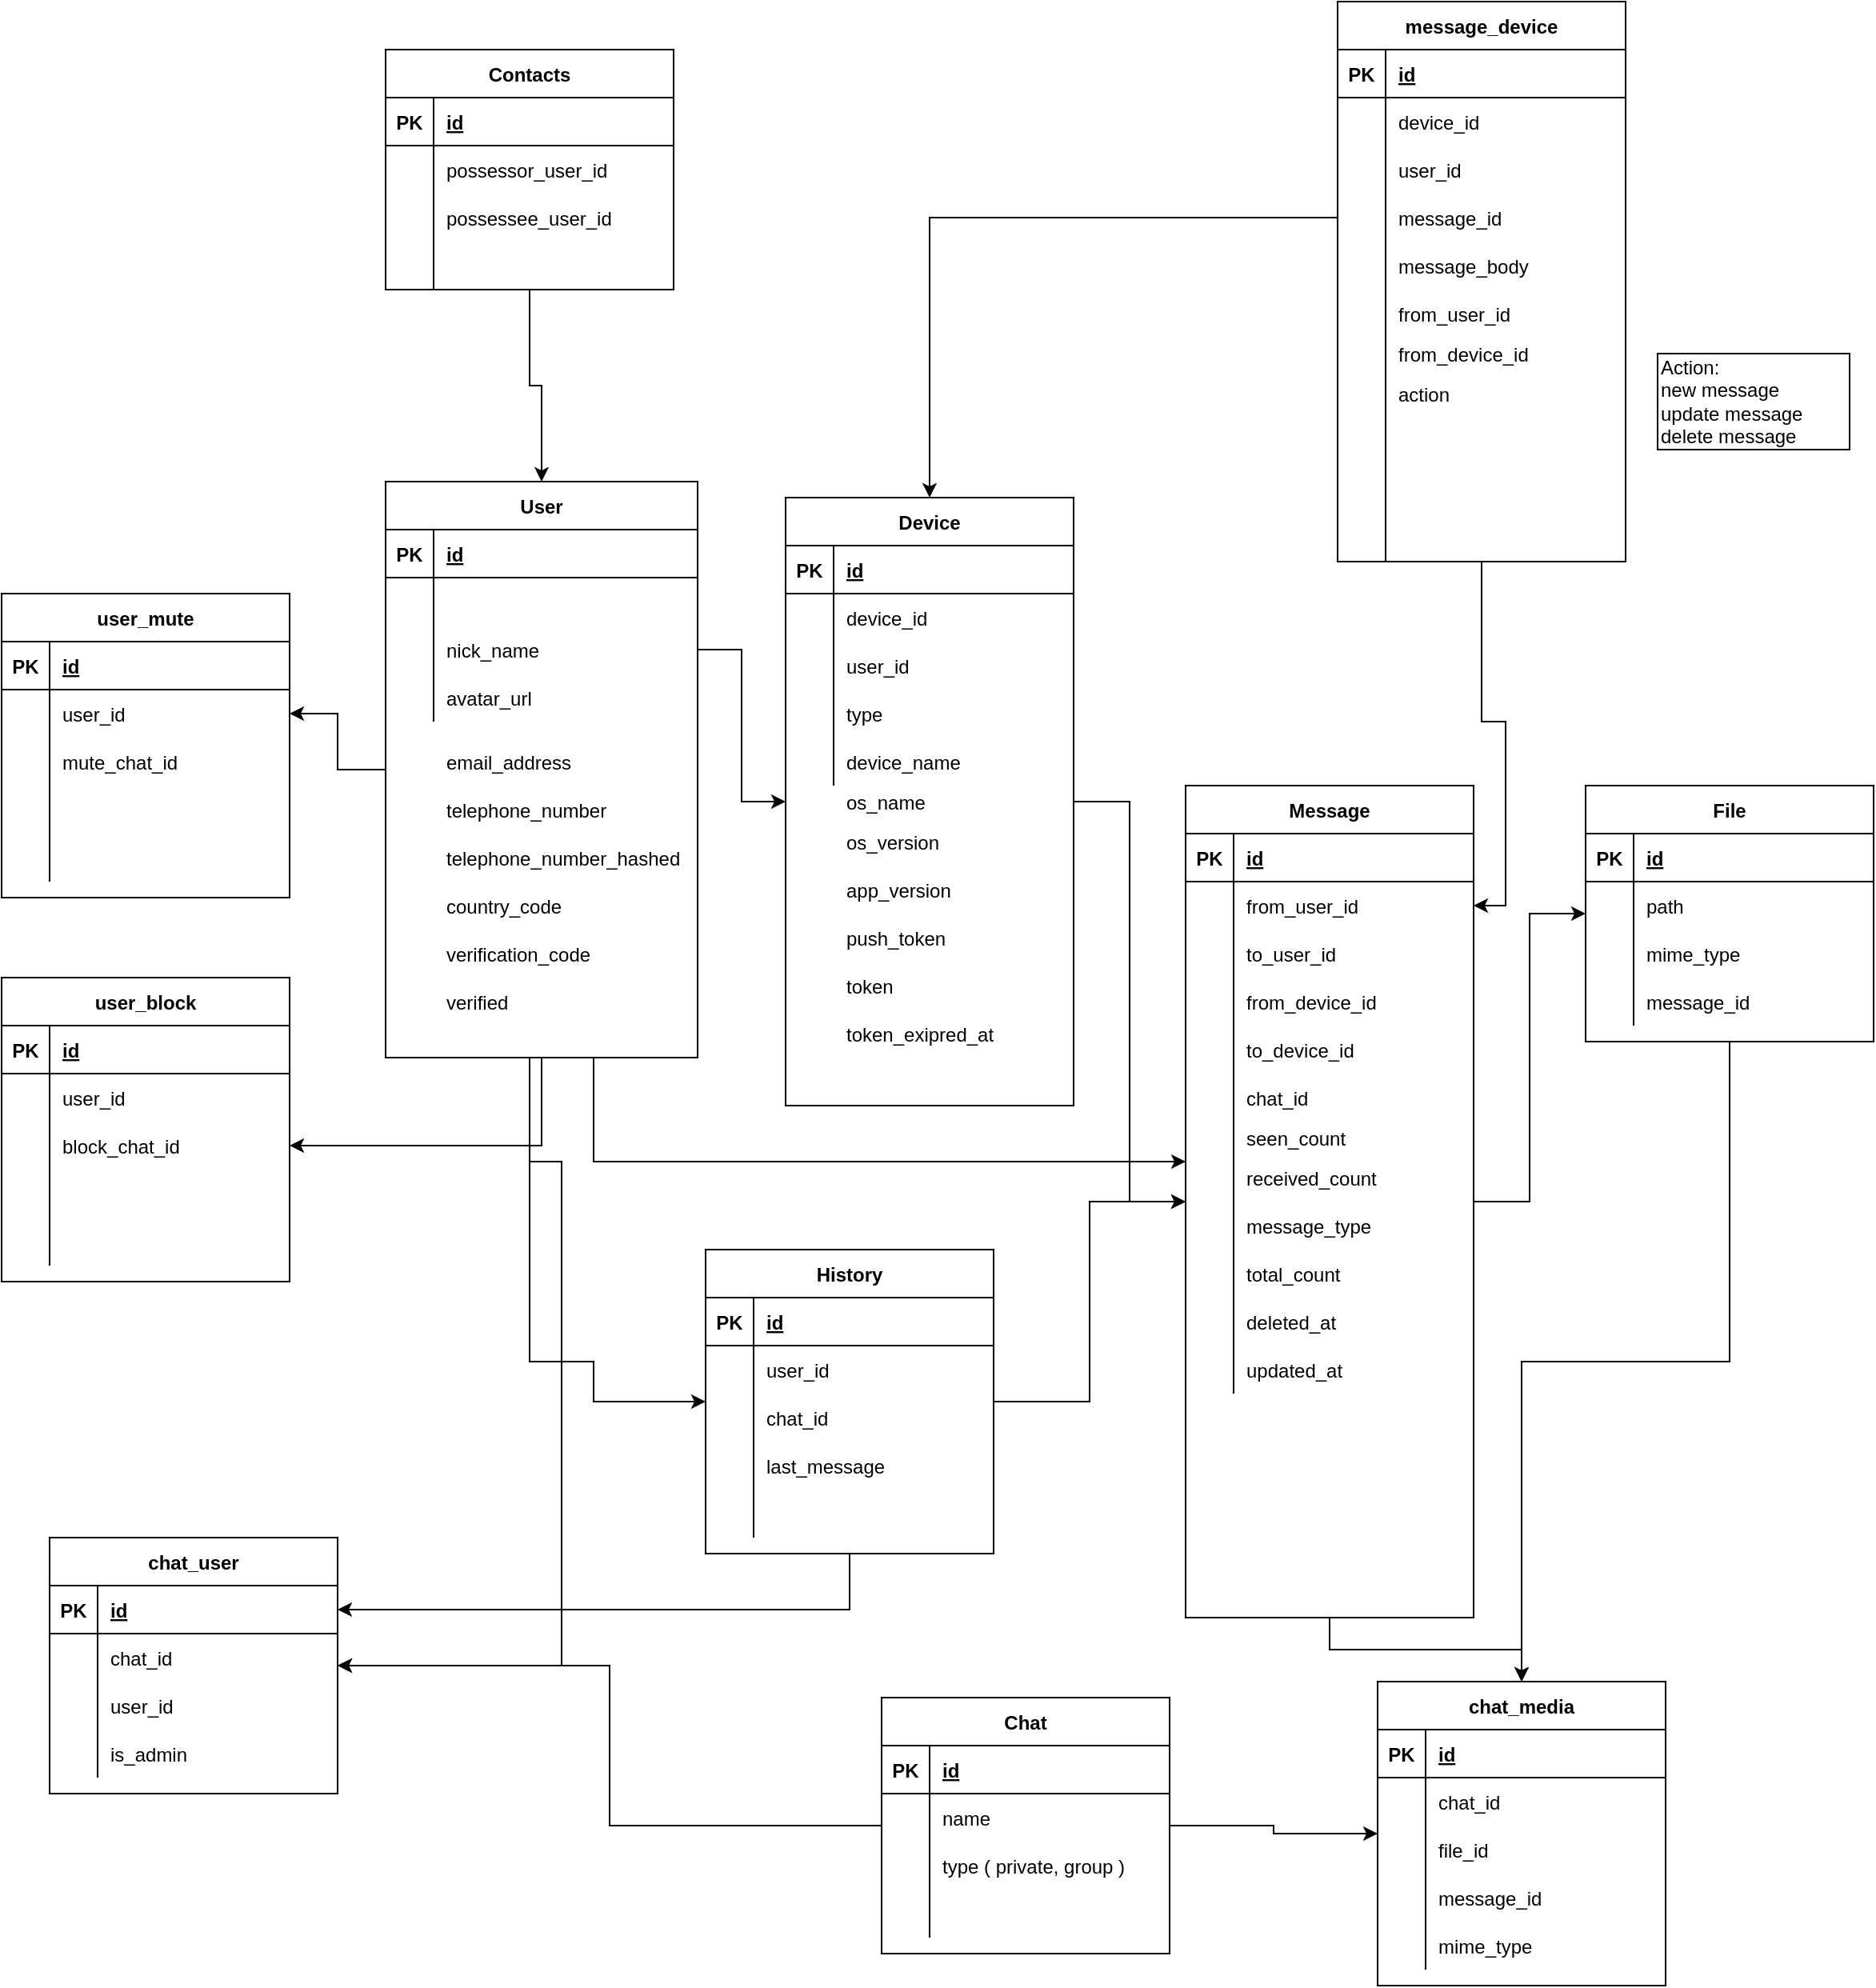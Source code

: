 <mxfile version="15.4.0" type="device"><diagram id="gyPryfoJ8D48N1dl3NvF" name="Page-1"><mxGraphModel dx="1350" dy="3155" grid="1" gridSize="10" guides="1" tooltips="1" connect="1" arrows="1" fold="1" page="1" pageScale="1" pageWidth="3300" pageHeight="2339" math="0" shadow="0"><root><mxCell id="0"/><mxCell id="1" parent="0"/><mxCell id="2RQOhblBHyLBTD1E22XD-20" style="edgeStyle=orthogonalEdgeStyle;rounded=0;orthogonalLoop=1;jettySize=auto;html=1;" parent="1" source="0TIJzp8yugXzPXEKg93_-5" target="0TIJzp8yugXzPXEKg93_-177" edge="1"><mxGeometry relative="1" as="geometry"/></mxCell><mxCell id="2RQOhblBHyLBTD1E22XD-21" style="edgeStyle=orthogonalEdgeStyle;rounded=0;orthogonalLoop=1;jettySize=auto;html=1;entryX=1;entryY=0.5;entryDx=0;entryDy=0;" parent="1" source="0TIJzp8yugXzPXEKg93_-5" target="0TIJzp8yugXzPXEKg93_-187" edge="1"><mxGeometry relative="1" as="geometry"/></mxCell><mxCell id="2RQOhblBHyLBTD1E22XD-24" style="edgeStyle=orthogonalEdgeStyle;rounded=0;orthogonalLoop=1;jettySize=auto;html=1;" parent="1" source="0TIJzp8yugXzPXEKg93_-5" target="0TIJzp8yugXzPXEKg93_-31" edge="1"><mxGeometry relative="1" as="geometry"><Array as="points"><mxPoint x="1435" y="-15"/></Array></mxGeometry></mxCell><mxCell id="2RQOhblBHyLBTD1E22XD-28" style="edgeStyle=orthogonalEdgeStyle;rounded=0;orthogonalLoop=1;jettySize=auto;html=1;" parent="1" source="0TIJzp8yugXzPXEKg93_-5" target="2RQOhblBHyLBTD1E22XD-7" edge="1"><mxGeometry relative="1" as="geometry"><Array as="points"><mxPoint x="1395" y="-15"/><mxPoint x="1415" y="-15"/></Array></mxGeometry></mxCell><mxCell id="2RQOhblBHyLBTD1E22XD-29" style="edgeStyle=orthogonalEdgeStyle;rounded=0;orthogonalLoop=1;jettySize=auto;html=1;" parent="1" source="0TIJzp8yugXzPXEKg93_-5" target="0TIJzp8yugXzPXEKg93_-44" edge="1"><mxGeometry relative="1" as="geometry"><Array as="points"><mxPoint x="1395" y="110"/><mxPoint x="1435" y="110"/><mxPoint x="1435" y="135"/></Array></mxGeometry></mxCell><mxCell id="0TIJzp8yugXzPXEKg93_-5" value="User" style="shape=table;startSize=30;container=1;collapsible=1;childLayout=tableLayout;fixedRows=1;rowLines=0;fontStyle=1;align=center;resizeLast=1;" parent="1" vertex="1"><mxGeometry x="1305" y="-440" width="195" height="360" as="geometry"/></mxCell><mxCell id="0TIJzp8yugXzPXEKg93_-6" value="" style="shape=partialRectangle;collapsible=0;dropTarget=0;pointerEvents=0;fillColor=none;top=0;left=0;bottom=1;right=0;points=[[0,0.5],[1,0.5]];portConstraint=eastwest;" parent="0TIJzp8yugXzPXEKg93_-5" vertex="1"><mxGeometry y="30" width="195" height="30" as="geometry"/></mxCell><mxCell id="0TIJzp8yugXzPXEKg93_-7" value="PK" style="shape=partialRectangle;connectable=0;fillColor=none;top=0;left=0;bottom=0;right=0;fontStyle=1;overflow=hidden;" parent="0TIJzp8yugXzPXEKg93_-6" vertex="1"><mxGeometry width="30" height="30" as="geometry"><mxRectangle width="30" height="30" as="alternateBounds"/></mxGeometry></mxCell><mxCell id="0TIJzp8yugXzPXEKg93_-8" value="id" style="shape=partialRectangle;connectable=0;fillColor=none;top=0;left=0;bottom=0;right=0;align=left;spacingLeft=6;fontStyle=5;overflow=hidden;" parent="0TIJzp8yugXzPXEKg93_-6" vertex="1"><mxGeometry x="30" width="165" height="30" as="geometry"><mxRectangle width="165" height="30" as="alternateBounds"/></mxGeometry></mxCell><mxCell id="0TIJzp8yugXzPXEKg93_-9" value="" style="shape=partialRectangle;collapsible=0;dropTarget=0;pointerEvents=0;fillColor=none;top=0;left=0;bottom=0;right=0;points=[[0,0.5],[1,0.5]];portConstraint=eastwest;" parent="0TIJzp8yugXzPXEKg93_-5" vertex="1"><mxGeometry y="60" width="195" height="30" as="geometry"/></mxCell><mxCell id="0TIJzp8yugXzPXEKg93_-10" value="" style="shape=partialRectangle;connectable=0;fillColor=none;top=0;left=0;bottom=0;right=0;editable=1;overflow=hidden;" parent="0TIJzp8yugXzPXEKg93_-9" vertex="1"><mxGeometry width="30" height="30" as="geometry"><mxRectangle width="30" height="30" as="alternateBounds"/></mxGeometry></mxCell><mxCell id="0TIJzp8yugXzPXEKg93_-11" value="" style="shape=partialRectangle;connectable=0;fillColor=none;top=0;left=0;bottom=0;right=0;align=left;spacingLeft=6;overflow=hidden;" parent="0TIJzp8yugXzPXEKg93_-9" vertex="1"><mxGeometry x="30" width="165" height="30" as="geometry"><mxRectangle width="165" height="30" as="alternateBounds"/></mxGeometry></mxCell><mxCell id="0TIJzp8yugXzPXEKg93_-12" value="" style="shape=partialRectangle;collapsible=0;dropTarget=0;pointerEvents=0;fillColor=none;top=0;left=0;bottom=0;right=0;points=[[0,0.5],[1,0.5]];portConstraint=eastwest;" parent="0TIJzp8yugXzPXEKg93_-5" vertex="1"><mxGeometry y="90" width="195" height="30" as="geometry"/></mxCell><mxCell id="0TIJzp8yugXzPXEKg93_-13" value="" style="shape=partialRectangle;connectable=0;fillColor=none;top=0;left=0;bottom=0;right=0;editable=1;overflow=hidden;" parent="0TIJzp8yugXzPXEKg93_-12" vertex="1"><mxGeometry width="30" height="30" as="geometry"><mxRectangle width="30" height="30" as="alternateBounds"/></mxGeometry></mxCell><mxCell id="0TIJzp8yugXzPXEKg93_-14" value="nick_name" style="shape=partialRectangle;connectable=0;fillColor=none;top=0;left=0;bottom=0;right=0;align=left;spacingLeft=6;overflow=hidden;" parent="0TIJzp8yugXzPXEKg93_-12" vertex="1"><mxGeometry x="30" width="165" height="30" as="geometry"><mxRectangle width="165" height="30" as="alternateBounds"/></mxGeometry></mxCell><mxCell id="0TIJzp8yugXzPXEKg93_-15" value="" style="shape=partialRectangle;collapsible=0;dropTarget=0;pointerEvents=0;fillColor=none;top=0;left=0;bottom=0;right=0;points=[[0,0.5],[1,0.5]];portConstraint=eastwest;" parent="0TIJzp8yugXzPXEKg93_-5" vertex="1"><mxGeometry y="120" width="195" height="30" as="geometry"/></mxCell><mxCell id="0TIJzp8yugXzPXEKg93_-16" value="" style="shape=partialRectangle;connectable=0;fillColor=none;top=0;left=0;bottom=0;right=0;editable=1;overflow=hidden;" parent="0TIJzp8yugXzPXEKg93_-15" vertex="1"><mxGeometry width="30" height="30" as="geometry"><mxRectangle width="30" height="30" as="alternateBounds"/></mxGeometry></mxCell><mxCell id="0TIJzp8yugXzPXEKg93_-17" value="avatar_url" style="shape=partialRectangle;connectable=0;fillColor=none;top=0;left=0;bottom=0;right=0;align=left;spacingLeft=6;overflow=hidden;" parent="0TIJzp8yugXzPXEKg93_-15" vertex="1"><mxGeometry x="30" width="165" height="30" as="geometry"><mxRectangle width="165" height="30" as="alternateBounds"/></mxGeometry></mxCell><mxCell id="2RQOhblBHyLBTD1E22XD-23" style="edgeStyle=orthogonalEdgeStyle;rounded=0;orthogonalLoop=1;jettySize=auto;html=1;" parent="1" source="0TIJzp8yugXzPXEKg93_-18" target="0TIJzp8yugXzPXEKg93_-31" edge="1"><mxGeometry relative="1" as="geometry"/></mxCell><mxCell id="0TIJzp8yugXzPXEKg93_-18" value="Device" style="shape=table;startSize=30;container=1;collapsible=1;childLayout=tableLayout;fixedRows=1;rowLines=0;fontStyle=1;align=center;resizeLast=1;" parent="1" vertex="1"><mxGeometry x="1555" y="-430" width="180" height="380" as="geometry"/></mxCell><mxCell id="0TIJzp8yugXzPXEKg93_-19" value="" style="shape=partialRectangle;collapsible=0;dropTarget=0;pointerEvents=0;fillColor=none;top=0;left=0;bottom=1;right=0;points=[[0,0.5],[1,0.5]];portConstraint=eastwest;" parent="0TIJzp8yugXzPXEKg93_-18" vertex="1"><mxGeometry y="30" width="180" height="30" as="geometry"/></mxCell><mxCell id="0TIJzp8yugXzPXEKg93_-20" value="PK" style="shape=partialRectangle;connectable=0;fillColor=none;top=0;left=0;bottom=0;right=0;fontStyle=1;overflow=hidden;" parent="0TIJzp8yugXzPXEKg93_-19" vertex="1"><mxGeometry width="30" height="30" as="geometry"><mxRectangle width="30" height="30" as="alternateBounds"/></mxGeometry></mxCell><mxCell id="0TIJzp8yugXzPXEKg93_-21" value="id" style="shape=partialRectangle;connectable=0;fillColor=none;top=0;left=0;bottom=0;right=0;align=left;spacingLeft=6;fontStyle=5;overflow=hidden;" parent="0TIJzp8yugXzPXEKg93_-19" vertex="1"><mxGeometry x="30" width="150" height="30" as="geometry"><mxRectangle width="150" height="30" as="alternateBounds"/></mxGeometry></mxCell><mxCell id="0TIJzp8yugXzPXEKg93_-22" value="" style="shape=partialRectangle;collapsible=0;dropTarget=0;pointerEvents=0;fillColor=none;top=0;left=0;bottom=0;right=0;points=[[0,0.5],[1,0.5]];portConstraint=eastwest;" parent="0TIJzp8yugXzPXEKg93_-18" vertex="1"><mxGeometry y="60" width="180" height="30" as="geometry"/></mxCell><mxCell id="0TIJzp8yugXzPXEKg93_-23" value="" style="shape=partialRectangle;connectable=0;fillColor=none;top=0;left=0;bottom=0;right=0;editable=1;overflow=hidden;" parent="0TIJzp8yugXzPXEKg93_-22" vertex="1"><mxGeometry width="30" height="30" as="geometry"><mxRectangle width="30" height="30" as="alternateBounds"/></mxGeometry></mxCell><mxCell id="0TIJzp8yugXzPXEKg93_-24" value="device_id" style="shape=partialRectangle;connectable=0;fillColor=none;top=0;left=0;bottom=0;right=0;align=left;spacingLeft=6;overflow=hidden;" parent="0TIJzp8yugXzPXEKg93_-22" vertex="1"><mxGeometry x="30" width="150" height="30" as="geometry"><mxRectangle width="150" height="30" as="alternateBounds"/></mxGeometry></mxCell><mxCell id="0TIJzp8yugXzPXEKg93_-25" value="" style="shape=partialRectangle;collapsible=0;dropTarget=0;pointerEvents=0;fillColor=none;top=0;left=0;bottom=0;right=0;points=[[0,0.5],[1,0.5]];portConstraint=eastwest;" parent="0TIJzp8yugXzPXEKg93_-18" vertex="1"><mxGeometry y="90" width="180" height="30" as="geometry"/></mxCell><mxCell id="0TIJzp8yugXzPXEKg93_-26" value="" style="shape=partialRectangle;connectable=0;fillColor=none;top=0;left=0;bottom=0;right=0;editable=1;overflow=hidden;" parent="0TIJzp8yugXzPXEKg93_-25" vertex="1"><mxGeometry width="30" height="30" as="geometry"><mxRectangle width="30" height="30" as="alternateBounds"/></mxGeometry></mxCell><mxCell id="0TIJzp8yugXzPXEKg93_-27" value="user_id" style="shape=partialRectangle;connectable=0;fillColor=none;top=0;left=0;bottom=0;right=0;align=left;spacingLeft=6;overflow=hidden;" parent="0TIJzp8yugXzPXEKg93_-25" vertex="1"><mxGeometry x="30" width="150" height="30" as="geometry"><mxRectangle width="150" height="30" as="alternateBounds"/></mxGeometry></mxCell><mxCell id="0TIJzp8yugXzPXEKg93_-92" value="" style="shape=partialRectangle;collapsible=0;dropTarget=0;pointerEvents=0;fillColor=none;top=0;left=0;bottom=0;right=0;points=[[0,0.5],[1,0.5]];portConstraint=eastwest;" parent="0TIJzp8yugXzPXEKg93_-18" vertex="1"><mxGeometry y="120" width="180" height="30" as="geometry"/></mxCell><mxCell id="0TIJzp8yugXzPXEKg93_-93" value="" style="shape=partialRectangle;connectable=0;fillColor=none;top=0;left=0;bottom=0;right=0;editable=1;overflow=hidden;" parent="0TIJzp8yugXzPXEKg93_-92" vertex="1"><mxGeometry width="30" height="30" as="geometry"><mxRectangle width="30" height="30" as="alternateBounds"/></mxGeometry></mxCell><mxCell id="0TIJzp8yugXzPXEKg93_-94" value="type" style="shape=partialRectangle;connectable=0;fillColor=none;top=0;left=0;bottom=0;right=0;align=left;spacingLeft=6;overflow=hidden;" parent="0TIJzp8yugXzPXEKg93_-92" vertex="1"><mxGeometry x="30" width="150" height="30" as="geometry"><mxRectangle width="150" height="30" as="alternateBounds"/></mxGeometry></mxCell><mxCell id="0TIJzp8yugXzPXEKg93_-28" value="" style="shape=partialRectangle;collapsible=0;dropTarget=0;pointerEvents=0;fillColor=none;top=0;left=0;bottom=0;right=0;points=[[0,0.5],[1,0.5]];portConstraint=eastwest;" parent="0TIJzp8yugXzPXEKg93_-18" vertex="1"><mxGeometry y="150" width="180" height="30" as="geometry"/></mxCell><mxCell id="0TIJzp8yugXzPXEKg93_-29" value="" style="shape=partialRectangle;connectable=0;fillColor=none;top=0;left=0;bottom=0;right=0;editable=1;overflow=hidden;" parent="0TIJzp8yugXzPXEKg93_-28" vertex="1"><mxGeometry width="30" height="30" as="geometry"><mxRectangle width="30" height="30" as="alternateBounds"/></mxGeometry></mxCell><mxCell id="0TIJzp8yugXzPXEKg93_-30" value="device_name" style="shape=partialRectangle;connectable=0;fillColor=none;top=0;left=0;bottom=0;right=0;align=left;spacingLeft=6;overflow=hidden;" parent="0TIJzp8yugXzPXEKg93_-28" vertex="1"><mxGeometry x="30" width="150" height="30" as="geometry"><mxRectangle width="150" height="30" as="alternateBounds"/></mxGeometry></mxCell><mxCell id="2RQOhblBHyLBTD1E22XD-25" style="edgeStyle=orthogonalEdgeStyle;rounded=0;orthogonalLoop=1;jettySize=auto;html=1;" parent="1" source="0TIJzp8yugXzPXEKg93_-31" target="0TIJzp8yugXzPXEKg93_-57" edge="1"><mxGeometry relative="1" as="geometry"/></mxCell><mxCell id="2RQOhblBHyLBTD1E22XD-36" style="edgeStyle=orthogonalEdgeStyle;rounded=0;orthogonalLoop=1;jettySize=auto;html=1;" parent="1" source="0TIJzp8yugXzPXEKg93_-31" target="0TIJzp8yugXzPXEKg93_-121" edge="1"><mxGeometry relative="1" as="geometry"/></mxCell><mxCell id="0TIJzp8yugXzPXEKg93_-31" value="Message" style="shape=table;startSize=30;container=1;collapsible=1;childLayout=tableLayout;fixedRows=1;rowLines=0;fontStyle=1;align=center;resizeLast=1;" parent="1" vertex="1"><mxGeometry x="1805" y="-250" width="180" height="520" as="geometry"/></mxCell><mxCell id="0TIJzp8yugXzPXEKg93_-32" value="" style="shape=partialRectangle;collapsible=0;dropTarget=0;pointerEvents=0;fillColor=none;top=0;left=0;bottom=1;right=0;points=[[0,0.5],[1,0.5]];portConstraint=eastwest;" parent="0TIJzp8yugXzPXEKg93_-31" vertex="1"><mxGeometry y="30" width="180" height="30" as="geometry"/></mxCell><mxCell id="0TIJzp8yugXzPXEKg93_-33" value="PK" style="shape=partialRectangle;connectable=0;fillColor=none;top=0;left=0;bottom=0;right=0;fontStyle=1;overflow=hidden;" parent="0TIJzp8yugXzPXEKg93_-32" vertex="1"><mxGeometry width="30" height="30" as="geometry"><mxRectangle width="30" height="30" as="alternateBounds"/></mxGeometry></mxCell><mxCell id="0TIJzp8yugXzPXEKg93_-34" value="id" style="shape=partialRectangle;connectable=0;fillColor=none;top=0;left=0;bottom=0;right=0;align=left;spacingLeft=6;fontStyle=5;overflow=hidden;" parent="0TIJzp8yugXzPXEKg93_-32" vertex="1"><mxGeometry x="30" width="150" height="30" as="geometry"><mxRectangle width="150" height="30" as="alternateBounds"/></mxGeometry></mxCell><mxCell id="0TIJzp8yugXzPXEKg93_-35" value="" style="shape=partialRectangle;collapsible=0;dropTarget=0;pointerEvents=0;fillColor=none;top=0;left=0;bottom=0;right=0;points=[[0,0.5],[1,0.5]];portConstraint=eastwest;" parent="0TIJzp8yugXzPXEKg93_-31" vertex="1"><mxGeometry y="60" width="180" height="30" as="geometry"/></mxCell><mxCell id="0TIJzp8yugXzPXEKg93_-36" value="" style="shape=partialRectangle;connectable=0;fillColor=none;top=0;left=0;bottom=0;right=0;editable=1;overflow=hidden;" parent="0TIJzp8yugXzPXEKg93_-35" vertex="1"><mxGeometry width="30" height="30" as="geometry"><mxRectangle width="30" height="30" as="alternateBounds"/></mxGeometry></mxCell><mxCell id="0TIJzp8yugXzPXEKg93_-37" value="from_user_id" style="shape=partialRectangle;connectable=0;fillColor=none;top=0;left=0;bottom=0;right=0;align=left;spacingLeft=6;overflow=hidden;" parent="0TIJzp8yugXzPXEKg93_-35" vertex="1"><mxGeometry x="30" width="150" height="30" as="geometry"><mxRectangle width="150" height="30" as="alternateBounds"/></mxGeometry></mxCell><mxCell id="0TIJzp8yugXzPXEKg93_-38" value="" style="shape=partialRectangle;collapsible=0;dropTarget=0;pointerEvents=0;fillColor=none;top=0;left=0;bottom=0;right=0;points=[[0,0.5],[1,0.5]];portConstraint=eastwest;" parent="0TIJzp8yugXzPXEKg93_-31" vertex="1"><mxGeometry y="90" width="180" height="30" as="geometry"/></mxCell><mxCell id="0TIJzp8yugXzPXEKg93_-39" value="" style="shape=partialRectangle;connectable=0;fillColor=none;top=0;left=0;bottom=0;right=0;editable=1;overflow=hidden;" parent="0TIJzp8yugXzPXEKg93_-38" vertex="1"><mxGeometry width="30" height="30" as="geometry"><mxRectangle width="30" height="30" as="alternateBounds"/></mxGeometry></mxCell><mxCell id="0TIJzp8yugXzPXEKg93_-40" value="to_user_id" style="shape=partialRectangle;connectable=0;fillColor=none;top=0;left=0;bottom=0;right=0;align=left;spacingLeft=6;overflow=hidden;" parent="0TIJzp8yugXzPXEKg93_-38" vertex="1"><mxGeometry x="30" width="150" height="30" as="geometry"><mxRectangle width="150" height="30" as="alternateBounds"/></mxGeometry></mxCell><mxCell id="0TIJzp8yugXzPXEKg93_-83" value="" style="shape=partialRectangle;collapsible=0;dropTarget=0;pointerEvents=0;fillColor=none;top=0;left=0;bottom=0;right=0;points=[[0,0.5],[1,0.5]];portConstraint=eastwest;" parent="0TIJzp8yugXzPXEKg93_-31" vertex="1"><mxGeometry y="120" width="180" height="30" as="geometry"/></mxCell><mxCell id="0TIJzp8yugXzPXEKg93_-84" value="" style="shape=partialRectangle;connectable=0;fillColor=none;top=0;left=0;bottom=0;right=0;editable=1;overflow=hidden;" parent="0TIJzp8yugXzPXEKg93_-83" vertex="1"><mxGeometry width="30" height="30" as="geometry"><mxRectangle width="30" height="30" as="alternateBounds"/></mxGeometry></mxCell><mxCell id="0TIJzp8yugXzPXEKg93_-85" value="from_device_id" style="shape=partialRectangle;connectable=0;fillColor=none;top=0;left=0;bottom=0;right=0;align=left;spacingLeft=6;overflow=hidden;" parent="0TIJzp8yugXzPXEKg93_-83" vertex="1"><mxGeometry x="30" width="150" height="30" as="geometry"><mxRectangle width="150" height="30" as="alternateBounds"/></mxGeometry></mxCell><mxCell id="0TIJzp8yugXzPXEKg93_-80" value="" style="shape=partialRectangle;collapsible=0;dropTarget=0;pointerEvents=0;fillColor=none;top=0;left=0;bottom=0;right=0;points=[[0,0.5],[1,0.5]];portConstraint=eastwest;" parent="0TIJzp8yugXzPXEKg93_-31" vertex="1"><mxGeometry y="150" width="180" height="30" as="geometry"/></mxCell><mxCell id="0TIJzp8yugXzPXEKg93_-81" value="" style="shape=partialRectangle;connectable=0;fillColor=none;top=0;left=0;bottom=0;right=0;editable=1;overflow=hidden;" parent="0TIJzp8yugXzPXEKg93_-80" vertex="1"><mxGeometry width="30" height="30" as="geometry"><mxRectangle width="30" height="30" as="alternateBounds"/></mxGeometry></mxCell><mxCell id="0TIJzp8yugXzPXEKg93_-82" value="to_device_id" style="shape=partialRectangle;connectable=0;fillColor=none;top=0;left=0;bottom=0;right=0;align=left;spacingLeft=6;overflow=hidden;" parent="0TIJzp8yugXzPXEKg93_-80" vertex="1"><mxGeometry x="30" width="150" height="30" as="geometry"><mxRectangle width="150" height="30" as="alternateBounds"/></mxGeometry></mxCell><mxCell id="0TIJzp8yugXzPXEKg93_-77" value="" style="shape=partialRectangle;collapsible=0;dropTarget=0;pointerEvents=0;fillColor=none;top=0;left=0;bottom=0;right=0;points=[[0,0.5],[1,0.5]];portConstraint=eastwest;" parent="0TIJzp8yugXzPXEKg93_-31" vertex="1"><mxGeometry y="180" width="180" height="30" as="geometry"/></mxCell><mxCell id="0TIJzp8yugXzPXEKg93_-78" value="" style="shape=partialRectangle;connectable=0;fillColor=none;top=0;left=0;bottom=0;right=0;editable=1;overflow=hidden;" parent="0TIJzp8yugXzPXEKg93_-77" vertex="1"><mxGeometry width="30" height="30" as="geometry"><mxRectangle width="30" height="30" as="alternateBounds"/></mxGeometry></mxCell><mxCell id="0TIJzp8yugXzPXEKg93_-79" value="chat_id" style="shape=partialRectangle;connectable=0;fillColor=none;top=0;left=0;bottom=0;right=0;align=left;spacingLeft=6;overflow=hidden;" parent="0TIJzp8yugXzPXEKg93_-77" vertex="1"><mxGeometry x="30" width="150" height="30" as="geometry"><mxRectangle width="150" height="30" as="alternateBounds"/></mxGeometry></mxCell><mxCell id="0TIJzp8yugXzPXEKg93_-74" value="" style="shape=partialRectangle;collapsible=0;dropTarget=0;pointerEvents=0;fillColor=none;top=0;left=0;bottom=0;right=0;points=[[0,0.5],[1,0.5]];portConstraint=eastwest;" parent="0TIJzp8yugXzPXEKg93_-31" vertex="1"><mxGeometry y="210" width="180" height="20" as="geometry"/></mxCell><mxCell id="0TIJzp8yugXzPXEKg93_-75" value="" style="shape=partialRectangle;connectable=0;fillColor=none;top=0;left=0;bottom=0;right=0;editable=1;overflow=hidden;" parent="0TIJzp8yugXzPXEKg93_-74" vertex="1"><mxGeometry width="30" height="20" as="geometry"><mxRectangle width="30" height="20" as="alternateBounds"/></mxGeometry></mxCell><mxCell id="0TIJzp8yugXzPXEKg93_-76" value="seen_count" style="shape=partialRectangle;connectable=0;fillColor=none;top=0;left=0;bottom=0;right=0;align=left;spacingLeft=6;overflow=hidden;" parent="0TIJzp8yugXzPXEKg93_-74" vertex="1"><mxGeometry x="30" width="150" height="20" as="geometry"><mxRectangle width="150" height="20" as="alternateBounds"/></mxGeometry></mxCell><mxCell id="0TIJzp8yugXzPXEKg93_-89" value="" style="shape=partialRectangle;collapsible=0;dropTarget=0;pointerEvents=0;fillColor=none;top=0;left=0;bottom=0;right=0;points=[[0,0.5],[1,0.5]];portConstraint=eastwest;" parent="0TIJzp8yugXzPXEKg93_-31" vertex="1"><mxGeometry y="230" width="180" height="30" as="geometry"/></mxCell><mxCell id="0TIJzp8yugXzPXEKg93_-90" value="" style="shape=partialRectangle;connectable=0;fillColor=none;top=0;left=0;bottom=0;right=0;editable=1;overflow=hidden;" parent="0TIJzp8yugXzPXEKg93_-89" vertex="1"><mxGeometry width="30" height="30" as="geometry"><mxRectangle width="30" height="30" as="alternateBounds"/></mxGeometry></mxCell><mxCell id="0TIJzp8yugXzPXEKg93_-91" value="received_count" style="shape=partialRectangle;connectable=0;fillColor=none;top=0;left=0;bottom=0;right=0;align=left;spacingLeft=6;overflow=hidden;" parent="0TIJzp8yugXzPXEKg93_-89" vertex="1"><mxGeometry x="30" width="150" height="30" as="geometry"><mxRectangle width="150" height="30" as="alternateBounds"/></mxGeometry></mxCell><mxCell id="0TIJzp8yugXzPXEKg93_-86" value="" style="shape=partialRectangle;collapsible=0;dropTarget=0;pointerEvents=0;fillColor=none;top=0;left=0;bottom=0;right=0;points=[[0,0.5],[1,0.5]];portConstraint=eastwest;" parent="0TIJzp8yugXzPXEKg93_-31" vertex="1"><mxGeometry y="260" width="180" height="30" as="geometry"/></mxCell><mxCell id="0TIJzp8yugXzPXEKg93_-87" value="" style="shape=partialRectangle;connectable=0;fillColor=none;top=0;left=0;bottom=0;right=0;editable=1;overflow=hidden;" parent="0TIJzp8yugXzPXEKg93_-86" vertex="1"><mxGeometry width="30" height="30" as="geometry"><mxRectangle width="30" height="30" as="alternateBounds"/></mxGeometry></mxCell><mxCell id="0TIJzp8yugXzPXEKg93_-88" value="message_type" style="shape=partialRectangle;connectable=0;fillColor=none;top=0;left=0;bottom=0;right=0;align=left;spacingLeft=6;overflow=hidden;" parent="0TIJzp8yugXzPXEKg93_-86" vertex="1"><mxGeometry x="30" width="150" height="30" as="geometry"><mxRectangle width="150" height="30" as="alternateBounds"/></mxGeometry></mxCell><mxCell id="IdVJP6HyWT0Pw6hTF84--34" value="" style="shape=partialRectangle;collapsible=0;dropTarget=0;pointerEvents=0;fillColor=none;top=0;left=0;bottom=0;right=0;points=[[0,0.5],[1,0.5]];portConstraint=eastwest;" parent="0TIJzp8yugXzPXEKg93_-31" vertex="1"><mxGeometry y="290" width="180" height="30" as="geometry"/></mxCell><mxCell id="IdVJP6HyWT0Pw6hTF84--35" value="" style="shape=partialRectangle;connectable=0;fillColor=none;top=0;left=0;bottom=0;right=0;editable=1;overflow=hidden;" parent="IdVJP6HyWT0Pw6hTF84--34" vertex="1"><mxGeometry width="30" height="30" as="geometry"><mxRectangle width="30" height="30" as="alternateBounds"/></mxGeometry></mxCell><mxCell id="IdVJP6HyWT0Pw6hTF84--36" value="total_count" style="shape=partialRectangle;connectable=0;fillColor=none;top=0;left=0;bottom=0;right=0;align=left;spacingLeft=6;overflow=hidden;" parent="IdVJP6HyWT0Pw6hTF84--34" vertex="1"><mxGeometry x="30" width="150" height="30" as="geometry"><mxRectangle width="150" height="30" as="alternateBounds"/></mxGeometry></mxCell><mxCell id="IdVJP6HyWT0Pw6hTF84--37" value="" style="shape=partialRectangle;collapsible=0;dropTarget=0;pointerEvents=0;fillColor=none;top=0;left=0;bottom=0;right=0;points=[[0,0.5],[1,0.5]];portConstraint=eastwest;" parent="0TIJzp8yugXzPXEKg93_-31" vertex="1"><mxGeometry y="320" width="180" height="30" as="geometry"/></mxCell><mxCell id="IdVJP6HyWT0Pw6hTF84--38" value="" style="shape=partialRectangle;connectable=0;fillColor=none;top=0;left=0;bottom=0;right=0;editable=1;overflow=hidden;" parent="IdVJP6HyWT0Pw6hTF84--37" vertex="1"><mxGeometry width="30" height="30" as="geometry"><mxRectangle width="30" height="30" as="alternateBounds"/></mxGeometry></mxCell><mxCell id="IdVJP6HyWT0Pw6hTF84--39" value="deleted_at" style="shape=partialRectangle;connectable=0;fillColor=none;top=0;left=0;bottom=0;right=0;align=left;spacingLeft=6;overflow=hidden;" parent="IdVJP6HyWT0Pw6hTF84--37" vertex="1"><mxGeometry x="30" width="150" height="30" as="geometry"><mxRectangle width="150" height="30" as="alternateBounds"/></mxGeometry></mxCell><mxCell id="0TIJzp8yugXzPXEKg93_-41" value="" style="shape=partialRectangle;collapsible=0;dropTarget=0;pointerEvents=0;fillColor=none;top=0;left=0;bottom=0;right=0;points=[[0,0.5],[1,0.5]];portConstraint=eastwest;" parent="0TIJzp8yugXzPXEKg93_-31" vertex="1"><mxGeometry y="350" width="180" height="30" as="geometry"/></mxCell><mxCell id="0TIJzp8yugXzPXEKg93_-42" value="" style="shape=partialRectangle;connectable=0;fillColor=none;top=0;left=0;bottom=0;right=0;editable=1;overflow=hidden;" parent="0TIJzp8yugXzPXEKg93_-41" vertex="1"><mxGeometry width="30" height="30" as="geometry"><mxRectangle width="30" height="30" as="alternateBounds"/></mxGeometry></mxCell><mxCell id="0TIJzp8yugXzPXEKg93_-43" value="updated_at" style="shape=partialRectangle;connectable=0;fillColor=none;top=0;left=0;bottom=0;right=0;align=left;spacingLeft=6;overflow=hidden;" parent="0TIJzp8yugXzPXEKg93_-41" vertex="1"><mxGeometry x="30" width="150" height="30" as="geometry"><mxRectangle width="150" height="30" as="alternateBounds"/></mxGeometry></mxCell><mxCell id="2RQOhblBHyLBTD1E22XD-30" style="edgeStyle=orthogonalEdgeStyle;rounded=0;orthogonalLoop=1;jettySize=auto;html=1;" parent="1" source="0TIJzp8yugXzPXEKg93_-44" target="2RQOhblBHyLBTD1E22XD-8" edge="1"><mxGeometry relative="1" as="geometry"/></mxCell><mxCell id="2RQOhblBHyLBTD1E22XD-31" style="edgeStyle=orthogonalEdgeStyle;rounded=0;orthogonalLoop=1;jettySize=auto;html=1;" parent="1" source="0TIJzp8yugXzPXEKg93_-44" target="0TIJzp8yugXzPXEKg93_-31" edge="1"><mxGeometry relative="1" as="geometry"/></mxCell><mxCell id="0TIJzp8yugXzPXEKg93_-44" value="History" style="shape=table;startSize=30;container=1;collapsible=1;childLayout=tableLayout;fixedRows=1;rowLines=0;fontStyle=1;align=center;resizeLast=1;" parent="1" vertex="1"><mxGeometry x="1505" y="40" width="180" height="190" as="geometry"/></mxCell><mxCell id="0TIJzp8yugXzPXEKg93_-45" value="" style="shape=partialRectangle;collapsible=0;dropTarget=0;pointerEvents=0;fillColor=none;top=0;left=0;bottom=1;right=0;points=[[0,0.5],[1,0.5]];portConstraint=eastwest;" parent="0TIJzp8yugXzPXEKg93_-44" vertex="1"><mxGeometry y="30" width="180" height="30" as="geometry"/></mxCell><mxCell id="0TIJzp8yugXzPXEKg93_-46" value="PK" style="shape=partialRectangle;connectable=0;fillColor=none;top=0;left=0;bottom=0;right=0;fontStyle=1;overflow=hidden;" parent="0TIJzp8yugXzPXEKg93_-45" vertex="1"><mxGeometry width="30" height="30" as="geometry"><mxRectangle width="30" height="30" as="alternateBounds"/></mxGeometry></mxCell><mxCell id="0TIJzp8yugXzPXEKg93_-47" value="id" style="shape=partialRectangle;connectable=0;fillColor=none;top=0;left=0;bottom=0;right=0;align=left;spacingLeft=6;fontStyle=5;overflow=hidden;" parent="0TIJzp8yugXzPXEKg93_-45" vertex="1"><mxGeometry x="30" width="150" height="30" as="geometry"><mxRectangle width="150" height="30" as="alternateBounds"/></mxGeometry></mxCell><mxCell id="0TIJzp8yugXzPXEKg93_-48" value="" style="shape=partialRectangle;collapsible=0;dropTarget=0;pointerEvents=0;fillColor=none;top=0;left=0;bottom=0;right=0;points=[[0,0.5],[1,0.5]];portConstraint=eastwest;" parent="0TIJzp8yugXzPXEKg93_-44" vertex="1"><mxGeometry y="60" width="180" height="30" as="geometry"/></mxCell><mxCell id="0TIJzp8yugXzPXEKg93_-49" value="" style="shape=partialRectangle;connectable=0;fillColor=none;top=0;left=0;bottom=0;right=0;editable=1;overflow=hidden;" parent="0TIJzp8yugXzPXEKg93_-48" vertex="1"><mxGeometry width="30" height="30" as="geometry"><mxRectangle width="30" height="30" as="alternateBounds"/></mxGeometry></mxCell><mxCell id="0TIJzp8yugXzPXEKg93_-50" value="user_id" style="shape=partialRectangle;connectable=0;fillColor=none;top=0;left=0;bottom=0;right=0;align=left;spacingLeft=6;overflow=hidden;" parent="0TIJzp8yugXzPXEKg93_-48" vertex="1"><mxGeometry x="30" width="150" height="30" as="geometry"><mxRectangle width="150" height="30" as="alternateBounds"/></mxGeometry></mxCell><mxCell id="2RQOhblBHyLBTD1E22XD-4" value="" style="shape=partialRectangle;collapsible=0;dropTarget=0;pointerEvents=0;fillColor=none;top=0;left=0;bottom=0;right=0;points=[[0,0.5],[1,0.5]];portConstraint=eastwest;" parent="0TIJzp8yugXzPXEKg93_-44" vertex="1"><mxGeometry y="90" width="180" height="30" as="geometry"/></mxCell><mxCell id="2RQOhblBHyLBTD1E22XD-5" value="" style="shape=partialRectangle;connectable=0;fillColor=none;top=0;left=0;bottom=0;right=0;editable=1;overflow=hidden;" parent="2RQOhblBHyLBTD1E22XD-4" vertex="1"><mxGeometry width="30" height="30" as="geometry"><mxRectangle width="30" height="30" as="alternateBounds"/></mxGeometry></mxCell><mxCell id="2RQOhblBHyLBTD1E22XD-6" value="chat_id" style="shape=partialRectangle;connectable=0;fillColor=none;top=0;left=0;bottom=0;right=0;align=left;spacingLeft=6;overflow=hidden;" parent="2RQOhblBHyLBTD1E22XD-4" vertex="1"><mxGeometry x="30" width="150" height="30" as="geometry"><mxRectangle width="150" height="30" as="alternateBounds"/></mxGeometry></mxCell><mxCell id="0TIJzp8yugXzPXEKg93_-51" value="" style="shape=partialRectangle;collapsible=0;dropTarget=0;pointerEvents=0;fillColor=none;top=0;left=0;bottom=0;right=0;points=[[0,0.5],[1,0.5]];portConstraint=eastwest;" parent="0TIJzp8yugXzPXEKg93_-44" vertex="1"><mxGeometry y="120" width="180" height="30" as="geometry"/></mxCell><mxCell id="0TIJzp8yugXzPXEKg93_-52" value="" style="shape=partialRectangle;connectable=0;fillColor=none;top=0;left=0;bottom=0;right=0;editable=1;overflow=hidden;" parent="0TIJzp8yugXzPXEKg93_-51" vertex="1"><mxGeometry width="30" height="30" as="geometry"><mxRectangle width="30" height="30" as="alternateBounds"/></mxGeometry></mxCell><mxCell id="0TIJzp8yugXzPXEKg93_-53" value="last_message" style="shape=partialRectangle;connectable=0;fillColor=none;top=0;left=0;bottom=0;right=0;align=left;spacingLeft=6;overflow=hidden;" parent="0TIJzp8yugXzPXEKg93_-51" vertex="1"><mxGeometry x="30" width="150" height="30" as="geometry"><mxRectangle width="150" height="30" as="alternateBounds"/></mxGeometry></mxCell><mxCell id="0TIJzp8yugXzPXEKg93_-54" value="" style="shape=partialRectangle;collapsible=0;dropTarget=0;pointerEvents=0;fillColor=none;top=0;left=0;bottom=0;right=0;points=[[0,0.5],[1,0.5]];portConstraint=eastwest;" parent="0TIJzp8yugXzPXEKg93_-44" vertex="1"><mxGeometry y="150" width="180" height="30" as="geometry"/></mxCell><mxCell id="0TIJzp8yugXzPXEKg93_-55" value="" style="shape=partialRectangle;connectable=0;fillColor=none;top=0;left=0;bottom=0;right=0;editable=1;overflow=hidden;" parent="0TIJzp8yugXzPXEKg93_-54" vertex="1"><mxGeometry width="30" height="30" as="geometry"><mxRectangle width="30" height="30" as="alternateBounds"/></mxGeometry></mxCell><mxCell id="0TIJzp8yugXzPXEKg93_-56" value="" style="shape=partialRectangle;connectable=0;fillColor=none;top=0;left=0;bottom=0;right=0;align=left;spacingLeft=6;overflow=hidden;" parent="0TIJzp8yugXzPXEKg93_-54" vertex="1"><mxGeometry x="30" width="150" height="30" as="geometry"><mxRectangle width="150" height="30" as="alternateBounds"/></mxGeometry></mxCell><mxCell id="2RQOhblBHyLBTD1E22XD-32" style="edgeStyle=orthogonalEdgeStyle;rounded=0;orthogonalLoop=1;jettySize=auto;html=1;" parent="1" source="0TIJzp8yugXzPXEKg93_-57" target="0TIJzp8yugXzPXEKg93_-121" edge="1"><mxGeometry relative="1" as="geometry"/></mxCell><mxCell id="0TIJzp8yugXzPXEKg93_-57" value="File" style="shape=table;startSize=30;container=1;collapsible=1;childLayout=tableLayout;fixedRows=1;rowLines=0;fontStyle=1;align=center;resizeLast=1;" parent="1" vertex="1"><mxGeometry x="2055" y="-250" width="180" height="160" as="geometry"/></mxCell><mxCell id="0TIJzp8yugXzPXEKg93_-58" value="" style="shape=partialRectangle;collapsible=0;dropTarget=0;pointerEvents=0;fillColor=none;top=0;left=0;bottom=1;right=0;points=[[0,0.5],[1,0.5]];portConstraint=eastwest;" parent="0TIJzp8yugXzPXEKg93_-57" vertex="1"><mxGeometry y="30" width="180" height="30" as="geometry"/></mxCell><mxCell id="0TIJzp8yugXzPXEKg93_-59" value="PK" style="shape=partialRectangle;connectable=0;fillColor=none;top=0;left=0;bottom=0;right=0;fontStyle=1;overflow=hidden;" parent="0TIJzp8yugXzPXEKg93_-58" vertex="1"><mxGeometry width="30" height="30" as="geometry"><mxRectangle width="30" height="30" as="alternateBounds"/></mxGeometry></mxCell><mxCell id="0TIJzp8yugXzPXEKg93_-60" value="id" style="shape=partialRectangle;connectable=0;fillColor=none;top=0;left=0;bottom=0;right=0;align=left;spacingLeft=6;fontStyle=5;overflow=hidden;" parent="0TIJzp8yugXzPXEKg93_-58" vertex="1"><mxGeometry x="30" width="150" height="30" as="geometry"><mxRectangle width="150" height="30" as="alternateBounds"/></mxGeometry></mxCell><mxCell id="0TIJzp8yugXzPXEKg93_-61" value="" style="shape=partialRectangle;collapsible=0;dropTarget=0;pointerEvents=0;fillColor=none;top=0;left=0;bottom=0;right=0;points=[[0,0.5],[1,0.5]];portConstraint=eastwest;" parent="0TIJzp8yugXzPXEKg93_-57" vertex="1"><mxGeometry y="60" width="180" height="30" as="geometry"/></mxCell><mxCell id="0TIJzp8yugXzPXEKg93_-62" value="" style="shape=partialRectangle;connectable=0;fillColor=none;top=0;left=0;bottom=0;right=0;editable=1;overflow=hidden;" parent="0TIJzp8yugXzPXEKg93_-61" vertex="1"><mxGeometry width="30" height="30" as="geometry"><mxRectangle width="30" height="30" as="alternateBounds"/></mxGeometry></mxCell><mxCell id="0TIJzp8yugXzPXEKg93_-63" value="path" style="shape=partialRectangle;connectable=0;fillColor=none;top=0;left=0;bottom=0;right=0;align=left;spacingLeft=6;overflow=hidden;" parent="0TIJzp8yugXzPXEKg93_-61" vertex="1"><mxGeometry x="30" width="150" height="30" as="geometry"><mxRectangle width="150" height="30" as="alternateBounds"/></mxGeometry></mxCell><mxCell id="0TIJzp8yugXzPXEKg93_-64" value="" style="shape=partialRectangle;collapsible=0;dropTarget=0;pointerEvents=0;fillColor=none;top=0;left=0;bottom=0;right=0;points=[[0,0.5],[1,0.5]];portConstraint=eastwest;" parent="0TIJzp8yugXzPXEKg93_-57" vertex="1"><mxGeometry y="90" width="180" height="30" as="geometry"/></mxCell><mxCell id="0TIJzp8yugXzPXEKg93_-65" value="" style="shape=partialRectangle;connectable=0;fillColor=none;top=0;left=0;bottom=0;right=0;editable=1;overflow=hidden;" parent="0TIJzp8yugXzPXEKg93_-64" vertex="1"><mxGeometry width="30" height="30" as="geometry"><mxRectangle width="30" height="30" as="alternateBounds"/></mxGeometry></mxCell><mxCell id="0TIJzp8yugXzPXEKg93_-66" value="mime_type" style="shape=partialRectangle;connectable=0;fillColor=none;top=0;left=0;bottom=0;right=0;align=left;spacingLeft=6;overflow=hidden;" parent="0TIJzp8yugXzPXEKg93_-64" vertex="1"><mxGeometry x="30" width="150" height="30" as="geometry"><mxRectangle width="150" height="30" as="alternateBounds"/></mxGeometry></mxCell><mxCell id="0TIJzp8yugXzPXEKg93_-67" value="" style="shape=partialRectangle;collapsible=0;dropTarget=0;pointerEvents=0;fillColor=none;top=0;left=0;bottom=0;right=0;points=[[0,0.5],[1,0.5]];portConstraint=eastwest;" parent="0TIJzp8yugXzPXEKg93_-57" vertex="1"><mxGeometry y="120" width="180" height="30" as="geometry"/></mxCell><mxCell id="0TIJzp8yugXzPXEKg93_-68" value="" style="shape=partialRectangle;connectable=0;fillColor=none;top=0;left=0;bottom=0;right=0;editable=1;overflow=hidden;" parent="0TIJzp8yugXzPXEKg93_-67" vertex="1"><mxGeometry width="30" height="30" as="geometry"><mxRectangle width="30" height="30" as="alternateBounds"/></mxGeometry></mxCell><mxCell id="0TIJzp8yugXzPXEKg93_-69" value="message_id" style="shape=partialRectangle;connectable=0;fillColor=none;top=0;left=0;bottom=0;right=0;align=left;spacingLeft=6;overflow=hidden;" parent="0TIJzp8yugXzPXEKg93_-67" vertex="1"><mxGeometry x="30" width="150" height="30" as="geometry"><mxRectangle width="150" height="30" as="alternateBounds"/></mxGeometry></mxCell><mxCell id="2RQOhblBHyLBTD1E22XD-26" style="edgeStyle=orthogonalEdgeStyle;rounded=0;orthogonalLoop=1;jettySize=auto;html=1;" parent="1" source="0TIJzp8yugXzPXEKg93_-95" target="0TIJzp8yugXzPXEKg93_-121" edge="1"><mxGeometry relative="1" as="geometry"/></mxCell><mxCell id="2RQOhblBHyLBTD1E22XD-27" style="edgeStyle=orthogonalEdgeStyle;rounded=0;orthogonalLoop=1;jettySize=auto;html=1;" parent="1" source="0TIJzp8yugXzPXEKg93_-95" target="2RQOhblBHyLBTD1E22XD-7" edge="1"><mxGeometry relative="1" as="geometry"/></mxCell><mxCell id="0TIJzp8yugXzPXEKg93_-95" value="Chat" style="shape=table;startSize=30;container=1;collapsible=1;childLayout=tableLayout;fixedRows=1;rowLines=0;fontStyle=1;align=center;resizeLast=1;" parent="1" vertex="1"><mxGeometry x="1615" y="320" width="180" height="160" as="geometry"/></mxCell><mxCell id="0TIJzp8yugXzPXEKg93_-96" value="" style="shape=partialRectangle;collapsible=0;dropTarget=0;pointerEvents=0;fillColor=none;top=0;left=0;bottom=1;right=0;points=[[0,0.5],[1,0.5]];portConstraint=eastwest;" parent="0TIJzp8yugXzPXEKg93_-95" vertex="1"><mxGeometry y="30" width="180" height="30" as="geometry"/></mxCell><mxCell id="0TIJzp8yugXzPXEKg93_-97" value="PK" style="shape=partialRectangle;connectable=0;fillColor=none;top=0;left=0;bottom=0;right=0;fontStyle=1;overflow=hidden;" parent="0TIJzp8yugXzPXEKg93_-96" vertex="1"><mxGeometry width="30" height="30" as="geometry"><mxRectangle width="30" height="30" as="alternateBounds"/></mxGeometry></mxCell><mxCell id="0TIJzp8yugXzPXEKg93_-98" value="id" style="shape=partialRectangle;connectable=0;fillColor=none;top=0;left=0;bottom=0;right=0;align=left;spacingLeft=6;fontStyle=5;overflow=hidden;" parent="0TIJzp8yugXzPXEKg93_-96" vertex="1"><mxGeometry x="30" width="150" height="30" as="geometry"><mxRectangle width="150" height="30" as="alternateBounds"/></mxGeometry></mxCell><mxCell id="0TIJzp8yugXzPXEKg93_-99" value="" style="shape=partialRectangle;collapsible=0;dropTarget=0;pointerEvents=0;fillColor=none;top=0;left=0;bottom=0;right=0;points=[[0,0.5],[1,0.5]];portConstraint=eastwest;" parent="0TIJzp8yugXzPXEKg93_-95" vertex="1"><mxGeometry y="60" width="180" height="30" as="geometry"/></mxCell><mxCell id="0TIJzp8yugXzPXEKg93_-100" value="" style="shape=partialRectangle;connectable=0;fillColor=none;top=0;left=0;bottom=0;right=0;editable=1;overflow=hidden;" parent="0TIJzp8yugXzPXEKg93_-99" vertex="1"><mxGeometry width="30" height="30" as="geometry"><mxRectangle width="30" height="30" as="alternateBounds"/></mxGeometry></mxCell><mxCell id="0TIJzp8yugXzPXEKg93_-101" value="name" style="shape=partialRectangle;connectable=0;fillColor=none;top=0;left=0;bottom=0;right=0;align=left;spacingLeft=6;overflow=hidden;" parent="0TIJzp8yugXzPXEKg93_-99" vertex="1"><mxGeometry x="30" width="150" height="30" as="geometry"><mxRectangle width="150" height="30" as="alternateBounds"/></mxGeometry></mxCell><mxCell id="0TIJzp8yugXzPXEKg93_-102" value="" style="shape=partialRectangle;collapsible=0;dropTarget=0;pointerEvents=0;fillColor=none;top=0;left=0;bottom=0;right=0;points=[[0,0.5],[1,0.5]];portConstraint=eastwest;" parent="0TIJzp8yugXzPXEKg93_-95" vertex="1"><mxGeometry y="90" width="180" height="30" as="geometry"/></mxCell><mxCell id="0TIJzp8yugXzPXEKg93_-103" value="" style="shape=partialRectangle;connectable=0;fillColor=none;top=0;left=0;bottom=0;right=0;editable=1;overflow=hidden;" parent="0TIJzp8yugXzPXEKg93_-102" vertex="1"><mxGeometry width="30" height="30" as="geometry"><mxRectangle width="30" height="30" as="alternateBounds"/></mxGeometry></mxCell><mxCell id="0TIJzp8yugXzPXEKg93_-104" value="type ( private, group )" style="shape=partialRectangle;connectable=0;fillColor=none;top=0;left=0;bottom=0;right=0;align=left;spacingLeft=6;overflow=hidden;" parent="0TIJzp8yugXzPXEKg93_-102" vertex="1"><mxGeometry x="30" width="150" height="30" as="geometry"><mxRectangle width="150" height="30" as="alternateBounds"/></mxGeometry></mxCell><mxCell id="0TIJzp8yugXzPXEKg93_-105" value="" style="shape=partialRectangle;collapsible=0;dropTarget=0;pointerEvents=0;fillColor=none;top=0;left=0;bottom=0;right=0;points=[[0,0.5],[1,0.5]];portConstraint=eastwest;" parent="0TIJzp8yugXzPXEKg93_-95" vertex="1"><mxGeometry y="120" width="180" height="30" as="geometry"/></mxCell><mxCell id="0TIJzp8yugXzPXEKg93_-106" value="" style="shape=partialRectangle;connectable=0;fillColor=none;top=0;left=0;bottom=0;right=0;editable=1;overflow=hidden;" parent="0TIJzp8yugXzPXEKg93_-105" vertex="1"><mxGeometry width="30" height="30" as="geometry"><mxRectangle width="30" height="30" as="alternateBounds"/></mxGeometry></mxCell><mxCell id="0TIJzp8yugXzPXEKg93_-107" value="" style="shape=partialRectangle;connectable=0;fillColor=none;top=0;left=0;bottom=0;right=0;align=left;spacingLeft=6;overflow=hidden;" parent="0TIJzp8yugXzPXEKg93_-105" vertex="1"><mxGeometry x="30" width="150" height="30" as="geometry"><mxRectangle width="150" height="30" as="alternateBounds"/></mxGeometry></mxCell><mxCell id="0TIJzp8yugXzPXEKg93_-121" value="chat_media" style="shape=table;startSize=30;container=1;collapsible=1;childLayout=tableLayout;fixedRows=1;rowLines=0;fontStyle=1;align=center;resizeLast=1;" parent="1" vertex="1"><mxGeometry x="1925" y="310" width="180" height="190" as="geometry"/></mxCell><mxCell id="0TIJzp8yugXzPXEKg93_-122" value="" style="shape=partialRectangle;collapsible=0;dropTarget=0;pointerEvents=0;fillColor=none;top=0;left=0;bottom=1;right=0;points=[[0,0.5],[1,0.5]];portConstraint=eastwest;" parent="0TIJzp8yugXzPXEKg93_-121" vertex="1"><mxGeometry y="30" width="180" height="30" as="geometry"/></mxCell><mxCell id="0TIJzp8yugXzPXEKg93_-123" value="PK" style="shape=partialRectangle;connectable=0;fillColor=none;top=0;left=0;bottom=0;right=0;fontStyle=1;overflow=hidden;" parent="0TIJzp8yugXzPXEKg93_-122" vertex="1"><mxGeometry width="30" height="30" as="geometry"><mxRectangle width="30" height="30" as="alternateBounds"/></mxGeometry></mxCell><mxCell id="0TIJzp8yugXzPXEKg93_-124" value="id" style="shape=partialRectangle;connectable=0;fillColor=none;top=0;left=0;bottom=0;right=0;align=left;spacingLeft=6;fontStyle=5;overflow=hidden;" parent="0TIJzp8yugXzPXEKg93_-122" vertex="1"><mxGeometry x="30" width="150" height="30" as="geometry"><mxRectangle width="150" height="30" as="alternateBounds"/></mxGeometry></mxCell><mxCell id="0TIJzp8yugXzPXEKg93_-125" value="" style="shape=partialRectangle;collapsible=0;dropTarget=0;pointerEvents=0;fillColor=none;top=0;left=0;bottom=0;right=0;points=[[0,0.5],[1,0.5]];portConstraint=eastwest;" parent="0TIJzp8yugXzPXEKg93_-121" vertex="1"><mxGeometry y="60" width="180" height="30" as="geometry"/></mxCell><mxCell id="0TIJzp8yugXzPXEKg93_-126" value="" style="shape=partialRectangle;connectable=0;fillColor=none;top=0;left=0;bottom=0;right=0;editable=1;overflow=hidden;" parent="0TIJzp8yugXzPXEKg93_-125" vertex="1"><mxGeometry width="30" height="30" as="geometry"><mxRectangle width="30" height="30" as="alternateBounds"/></mxGeometry></mxCell><mxCell id="0TIJzp8yugXzPXEKg93_-127" value="chat_id" style="shape=partialRectangle;connectable=0;fillColor=none;top=0;left=0;bottom=0;right=0;align=left;spacingLeft=6;overflow=hidden;" parent="0TIJzp8yugXzPXEKg93_-125" vertex="1"><mxGeometry x="30" width="150" height="30" as="geometry"><mxRectangle width="150" height="30" as="alternateBounds"/></mxGeometry></mxCell><mxCell id="2RQOhblBHyLBTD1E22XD-33" value="" style="shape=partialRectangle;collapsible=0;dropTarget=0;pointerEvents=0;fillColor=none;top=0;left=0;bottom=0;right=0;points=[[0,0.5],[1,0.5]];portConstraint=eastwest;" parent="0TIJzp8yugXzPXEKg93_-121" vertex="1"><mxGeometry y="90" width="180" height="30" as="geometry"/></mxCell><mxCell id="2RQOhblBHyLBTD1E22XD-34" value="" style="shape=partialRectangle;connectable=0;fillColor=none;top=0;left=0;bottom=0;right=0;editable=1;overflow=hidden;" parent="2RQOhblBHyLBTD1E22XD-33" vertex="1"><mxGeometry width="30" height="30" as="geometry"><mxRectangle width="30" height="30" as="alternateBounds"/></mxGeometry></mxCell><mxCell id="2RQOhblBHyLBTD1E22XD-35" value="file_id" style="shape=partialRectangle;connectable=0;fillColor=none;top=0;left=0;bottom=0;right=0;align=left;spacingLeft=6;overflow=hidden;" parent="2RQOhblBHyLBTD1E22XD-33" vertex="1"><mxGeometry x="30" width="150" height="30" as="geometry"><mxRectangle width="150" height="30" as="alternateBounds"/></mxGeometry></mxCell><mxCell id="0TIJzp8yugXzPXEKg93_-128" value="" style="shape=partialRectangle;collapsible=0;dropTarget=0;pointerEvents=0;fillColor=none;top=0;left=0;bottom=0;right=0;points=[[0,0.5],[1,0.5]];portConstraint=eastwest;" parent="0TIJzp8yugXzPXEKg93_-121" vertex="1"><mxGeometry y="120" width="180" height="30" as="geometry"/></mxCell><mxCell id="0TIJzp8yugXzPXEKg93_-129" value="" style="shape=partialRectangle;connectable=0;fillColor=none;top=0;left=0;bottom=0;right=0;editable=1;overflow=hidden;" parent="0TIJzp8yugXzPXEKg93_-128" vertex="1"><mxGeometry width="30" height="30" as="geometry"><mxRectangle width="30" height="30" as="alternateBounds"/></mxGeometry></mxCell><mxCell id="0TIJzp8yugXzPXEKg93_-130" value="message_id" style="shape=partialRectangle;connectable=0;fillColor=none;top=0;left=0;bottom=0;right=0;align=left;spacingLeft=6;overflow=hidden;" parent="0TIJzp8yugXzPXEKg93_-128" vertex="1"><mxGeometry x="30" width="150" height="30" as="geometry"><mxRectangle width="150" height="30" as="alternateBounds"/></mxGeometry></mxCell><mxCell id="0TIJzp8yugXzPXEKg93_-131" value="" style="shape=partialRectangle;collapsible=0;dropTarget=0;pointerEvents=0;fillColor=none;top=0;left=0;bottom=0;right=0;points=[[0,0.5],[1,0.5]];portConstraint=eastwest;" parent="0TIJzp8yugXzPXEKg93_-121" vertex="1"><mxGeometry y="150" width="180" height="30" as="geometry"/></mxCell><mxCell id="0TIJzp8yugXzPXEKg93_-132" value="" style="shape=partialRectangle;connectable=0;fillColor=none;top=0;left=0;bottom=0;right=0;editable=1;overflow=hidden;" parent="0TIJzp8yugXzPXEKg93_-131" vertex="1"><mxGeometry width="30" height="30" as="geometry"><mxRectangle width="30" height="30" as="alternateBounds"/></mxGeometry></mxCell><mxCell id="0TIJzp8yugXzPXEKg93_-133" value="mime_type" style="shape=partialRectangle;connectable=0;fillColor=none;top=0;left=0;bottom=0;right=0;align=left;spacingLeft=6;overflow=hidden;" parent="0TIJzp8yugXzPXEKg93_-131" vertex="1"><mxGeometry x="30" width="150" height="30" as="geometry"><mxRectangle width="150" height="30" as="alternateBounds"/></mxGeometry></mxCell><mxCell id="0TIJzp8yugXzPXEKg93_-160" value="user_block" style="shape=table;startSize=30;container=1;collapsible=1;childLayout=tableLayout;fixedRows=1;rowLines=0;fontStyle=1;align=center;resizeLast=1;" parent="1" vertex="1"><mxGeometry x="1065" y="-130" width="180" height="190" as="geometry"/></mxCell><mxCell id="0TIJzp8yugXzPXEKg93_-161" value="" style="shape=partialRectangle;collapsible=0;dropTarget=0;pointerEvents=0;fillColor=none;top=0;left=0;bottom=1;right=0;points=[[0,0.5],[1,0.5]];portConstraint=eastwest;" parent="0TIJzp8yugXzPXEKg93_-160" vertex="1"><mxGeometry y="30" width="180" height="30" as="geometry"/></mxCell><mxCell id="0TIJzp8yugXzPXEKg93_-162" value="PK" style="shape=partialRectangle;connectable=0;fillColor=none;top=0;left=0;bottom=0;right=0;fontStyle=1;overflow=hidden;" parent="0TIJzp8yugXzPXEKg93_-161" vertex="1"><mxGeometry width="30" height="30" as="geometry"><mxRectangle width="30" height="30" as="alternateBounds"/></mxGeometry></mxCell><mxCell id="0TIJzp8yugXzPXEKg93_-163" value="id" style="shape=partialRectangle;connectable=0;fillColor=none;top=0;left=0;bottom=0;right=0;align=left;spacingLeft=6;fontStyle=5;overflow=hidden;" parent="0TIJzp8yugXzPXEKg93_-161" vertex="1"><mxGeometry x="30" width="150" height="30" as="geometry"><mxRectangle width="150" height="30" as="alternateBounds"/></mxGeometry></mxCell><mxCell id="0TIJzp8yugXzPXEKg93_-164" value="" style="shape=partialRectangle;collapsible=0;dropTarget=0;pointerEvents=0;fillColor=none;top=0;left=0;bottom=0;right=0;points=[[0,0.5],[1,0.5]];portConstraint=eastwest;" parent="0TIJzp8yugXzPXEKg93_-160" vertex="1"><mxGeometry y="60" width="180" height="30" as="geometry"/></mxCell><mxCell id="0TIJzp8yugXzPXEKg93_-165" value="" style="shape=partialRectangle;connectable=0;fillColor=none;top=0;left=0;bottom=0;right=0;editable=1;overflow=hidden;" parent="0TIJzp8yugXzPXEKg93_-164" vertex="1"><mxGeometry width="30" height="30" as="geometry"><mxRectangle width="30" height="30" as="alternateBounds"/></mxGeometry></mxCell><mxCell id="0TIJzp8yugXzPXEKg93_-166" value="user_id" style="shape=partialRectangle;connectable=0;fillColor=none;top=0;left=0;bottom=0;right=0;align=left;spacingLeft=6;overflow=hidden;" parent="0TIJzp8yugXzPXEKg93_-164" vertex="1"><mxGeometry x="30" width="150" height="30" as="geometry"><mxRectangle width="150" height="30" as="alternateBounds"/></mxGeometry></mxCell><mxCell id="0TIJzp8yugXzPXEKg93_-187" value="" style="shape=partialRectangle;collapsible=0;dropTarget=0;pointerEvents=0;fillColor=none;top=0;left=0;bottom=0;right=0;points=[[0,0.5],[1,0.5]];portConstraint=eastwest;" parent="0TIJzp8yugXzPXEKg93_-160" vertex="1"><mxGeometry y="90" width="180" height="30" as="geometry"/></mxCell><mxCell id="0TIJzp8yugXzPXEKg93_-188" value="" style="shape=partialRectangle;connectable=0;fillColor=none;top=0;left=0;bottom=0;right=0;editable=1;overflow=hidden;" parent="0TIJzp8yugXzPXEKg93_-187" vertex="1"><mxGeometry width="30" height="30" as="geometry"><mxRectangle width="30" height="30" as="alternateBounds"/></mxGeometry></mxCell><mxCell id="0TIJzp8yugXzPXEKg93_-189" value="block_chat_id" style="shape=partialRectangle;connectable=0;fillColor=none;top=0;left=0;bottom=0;right=0;align=left;spacingLeft=6;overflow=hidden;" parent="0TIJzp8yugXzPXEKg93_-187" vertex="1"><mxGeometry x="30" width="150" height="30" as="geometry"><mxRectangle width="150" height="30" as="alternateBounds"/></mxGeometry></mxCell><mxCell id="0TIJzp8yugXzPXEKg93_-167" value="" style="shape=partialRectangle;collapsible=0;dropTarget=0;pointerEvents=0;fillColor=none;top=0;left=0;bottom=0;right=0;points=[[0,0.5],[1,0.5]];portConstraint=eastwest;" parent="0TIJzp8yugXzPXEKg93_-160" vertex="1"><mxGeometry y="120" width="180" height="30" as="geometry"/></mxCell><mxCell id="0TIJzp8yugXzPXEKg93_-168" value="" style="shape=partialRectangle;connectable=0;fillColor=none;top=0;left=0;bottom=0;right=0;editable=1;overflow=hidden;" parent="0TIJzp8yugXzPXEKg93_-167" vertex="1"><mxGeometry width="30" height="30" as="geometry"><mxRectangle width="30" height="30" as="alternateBounds"/></mxGeometry></mxCell><mxCell id="0TIJzp8yugXzPXEKg93_-169" value="" style="shape=partialRectangle;connectable=0;fillColor=none;top=0;left=0;bottom=0;right=0;align=left;spacingLeft=6;overflow=hidden;" parent="0TIJzp8yugXzPXEKg93_-167" vertex="1"><mxGeometry x="30" width="150" height="30" as="geometry"><mxRectangle width="150" height="30" as="alternateBounds"/></mxGeometry></mxCell><mxCell id="0TIJzp8yugXzPXEKg93_-170" value="" style="shape=partialRectangle;collapsible=0;dropTarget=0;pointerEvents=0;fillColor=none;top=0;left=0;bottom=0;right=0;points=[[0,0.5],[1,0.5]];portConstraint=eastwest;" parent="0TIJzp8yugXzPXEKg93_-160" vertex="1"><mxGeometry y="150" width="180" height="30" as="geometry"/></mxCell><mxCell id="0TIJzp8yugXzPXEKg93_-171" value="" style="shape=partialRectangle;connectable=0;fillColor=none;top=0;left=0;bottom=0;right=0;editable=1;overflow=hidden;" parent="0TIJzp8yugXzPXEKg93_-170" vertex="1"><mxGeometry width="30" height="30" as="geometry"><mxRectangle width="30" height="30" as="alternateBounds"/></mxGeometry></mxCell><mxCell id="0TIJzp8yugXzPXEKg93_-172" value="" style="shape=partialRectangle;connectable=0;fillColor=none;top=0;left=0;bottom=0;right=0;align=left;spacingLeft=6;overflow=hidden;" parent="0TIJzp8yugXzPXEKg93_-170" vertex="1"><mxGeometry x="30" width="150" height="30" as="geometry"><mxRectangle width="150" height="30" as="alternateBounds"/></mxGeometry></mxCell><mxCell id="0TIJzp8yugXzPXEKg93_-173" value="user_mute" style="shape=table;startSize=30;container=1;collapsible=1;childLayout=tableLayout;fixedRows=1;rowLines=0;fontStyle=1;align=center;resizeLast=1;" parent="1" vertex="1"><mxGeometry x="1065" y="-370" width="180" height="190" as="geometry"/></mxCell><mxCell id="0TIJzp8yugXzPXEKg93_-174" value="" style="shape=partialRectangle;collapsible=0;dropTarget=0;pointerEvents=0;fillColor=none;top=0;left=0;bottom=1;right=0;points=[[0,0.5],[1,0.5]];portConstraint=eastwest;" parent="0TIJzp8yugXzPXEKg93_-173" vertex="1"><mxGeometry y="30" width="180" height="30" as="geometry"/></mxCell><mxCell id="0TIJzp8yugXzPXEKg93_-175" value="PK" style="shape=partialRectangle;connectable=0;fillColor=none;top=0;left=0;bottom=0;right=0;fontStyle=1;overflow=hidden;" parent="0TIJzp8yugXzPXEKg93_-174" vertex="1"><mxGeometry width="30" height="30" as="geometry"><mxRectangle width="30" height="30" as="alternateBounds"/></mxGeometry></mxCell><mxCell id="0TIJzp8yugXzPXEKg93_-176" value="id" style="shape=partialRectangle;connectable=0;fillColor=none;top=0;left=0;bottom=0;right=0;align=left;spacingLeft=6;fontStyle=5;overflow=hidden;" parent="0TIJzp8yugXzPXEKg93_-174" vertex="1"><mxGeometry x="30" width="150" height="30" as="geometry"><mxRectangle width="150" height="30" as="alternateBounds"/></mxGeometry></mxCell><mxCell id="0TIJzp8yugXzPXEKg93_-177" value="" style="shape=partialRectangle;collapsible=0;dropTarget=0;pointerEvents=0;fillColor=none;top=0;left=0;bottom=0;right=0;points=[[0,0.5],[1,0.5]];portConstraint=eastwest;" parent="0TIJzp8yugXzPXEKg93_-173" vertex="1"><mxGeometry y="60" width="180" height="30" as="geometry"/></mxCell><mxCell id="0TIJzp8yugXzPXEKg93_-178" value="" style="shape=partialRectangle;connectable=0;fillColor=none;top=0;left=0;bottom=0;right=0;editable=1;overflow=hidden;" parent="0TIJzp8yugXzPXEKg93_-177" vertex="1"><mxGeometry width="30" height="30" as="geometry"><mxRectangle width="30" height="30" as="alternateBounds"/></mxGeometry></mxCell><mxCell id="0TIJzp8yugXzPXEKg93_-179" value="user_id" style="shape=partialRectangle;connectable=0;fillColor=none;top=0;left=0;bottom=0;right=0;align=left;spacingLeft=6;overflow=hidden;" parent="0TIJzp8yugXzPXEKg93_-177" vertex="1"><mxGeometry x="30" width="150" height="30" as="geometry"><mxRectangle width="150" height="30" as="alternateBounds"/></mxGeometry></mxCell><mxCell id="0TIJzp8yugXzPXEKg93_-190" value="" style="shape=partialRectangle;collapsible=0;dropTarget=0;pointerEvents=0;fillColor=none;top=0;left=0;bottom=0;right=0;points=[[0,0.5],[1,0.5]];portConstraint=eastwest;" parent="0TIJzp8yugXzPXEKg93_-173" vertex="1"><mxGeometry y="90" width="180" height="30" as="geometry"/></mxCell><mxCell id="0TIJzp8yugXzPXEKg93_-191" value="" style="shape=partialRectangle;connectable=0;fillColor=none;top=0;left=0;bottom=0;right=0;editable=1;overflow=hidden;" parent="0TIJzp8yugXzPXEKg93_-190" vertex="1"><mxGeometry width="30" height="30" as="geometry"><mxRectangle width="30" height="30" as="alternateBounds"/></mxGeometry></mxCell><mxCell id="0TIJzp8yugXzPXEKg93_-192" value="mute_chat_id" style="shape=partialRectangle;connectable=0;fillColor=none;top=0;left=0;bottom=0;right=0;align=left;spacingLeft=6;overflow=hidden;" parent="0TIJzp8yugXzPXEKg93_-190" vertex="1"><mxGeometry x="30" width="150" height="30" as="geometry"><mxRectangle width="150" height="30" as="alternateBounds"/></mxGeometry></mxCell><mxCell id="0TIJzp8yugXzPXEKg93_-180" value="" style="shape=partialRectangle;collapsible=0;dropTarget=0;pointerEvents=0;fillColor=none;top=0;left=0;bottom=0;right=0;points=[[0,0.5],[1,0.5]];portConstraint=eastwest;" parent="0TIJzp8yugXzPXEKg93_-173" vertex="1"><mxGeometry y="120" width="180" height="30" as="geometry"/></mxCell><mxCell id="0TIJzp8yugXzPXEKg93_-181" value="" style="shape=partialRectangle;connectable=0;fillColor=none;top=0;left=0;bottom=0;right=0;editable=1;overflow=hidden;" parent="0TIJzp8yugXzPXEKg93_-180" vertex="1"><mxGeometry width="30" height="30" as="geometry"><mxRectangle width="30" height="30" as="alternateBounds"/></mxGeometry></mxCell><mxCell id="0TIJzp8yugXzPXEKg93_-182" value="" style="shape=partialRectangle;connectable=0;fillColor=none;top=0;left=0;bottom=0;right=0;align=left;spacingLeft=6;overflow=hidden;" parent="0TIJzp8yugXzPXEKg93_-180" vertex="1"><mxGeometry x="30" width="150" height="30" as="geometry"><mxRectangle width="150" height="30" as="alternateBounds"/></mxGeometry></mxCell><mxCell id="0TIJzp8yugXzPXEKg93_-183" value="" style="shape=partialRectangle;collapsible=0;dropTarget=0;pointerEvents=0;fillColor=none;top=0;left=0;bottom=0;right=0;points=[[0,0.5],[1,0.5]];portConstraint=eastwest;" parent="0TIJzp8yugXzPXEKg93_-173" vertex="1"><mxGeometry y="150" width="180" height="30" as="geometry"/></mxCell><mxCell id="0TIJzp8yugXzPXEKg93_-184" value="" style="shape=partialRectangle;connectable=0;fillColor=none;top=0;left=0;bottom=0;right=0;editable=1;overflow=hidden;" parent="0TIJzp8yugXzPXEKg93_-183" vertex="1"><mxGeometry width="30" height="30" as="geometry"><mxRectangle width="30" height="30" as="alternateBounds"/></mxGeometry></mxCell><mxCell id="0TIJzp8yugXzPXEKg93_-185" value="" style="shape=partialRectangle;connectable=0;fillColor=none;top=0;left=0;bottom=0;right=0;align=left;spacingLeft=6;overflow=hidden;" parent="0TIJzp8yugXzPXEKg93_-183" vertex="1"><mxGeometry x="30" width="150" height="30" as="geometry"><mxRectangle width="150" height="30" as="alternateBounds"/></mxGeometry></mxCell><mxCell id="2RQOhblBHyLBTD1E22XD-7" value="chat_user" style="shape=table;startSize=30;container=1;collapsible=1;childLayout=tableLayout;fixedRows=1;rowLines=0;fontStyle=1;align=center;resizeLast=1;" parent="1" vertex="1"><mxGeometry x="1095" y="220" width="180" height="160" as="geometry"/></mxCell><mxCell id="2RQOhblBHyLBTD1E22XD-8" value="" style="shape=partialRectangle;collapsible=0;dropTarget=0;pointerEvents=0;fillColor=none;top=0;left=0;bottom=1;right=0;points=[[0,0.5],[1,0.5]];portConstraint=eastwest;" parent="2RQOhblBHyLBTD1E22XD-7" vertex="1"><mxGeometry y="30" width="180" height="30" as="geometry"/></mxCell><mxCell id="2RQOhblBHyLBTD1E22XD-9" value="PK" style="shape=partialRectangle;connectable=0;fillColor=none;top=0;left=0;bottom=0;right=0;fontStyle=1;overflow=hidden;" parent="2RQOhblBHyLBTD1E22XD-8" vertex="1"><mxGeometry width="30" height="30" as="geometry"><mxRectangle width="30" height="30" as="alternateBounds"/></mxGeometry></mxCell><mxCell id="2RQOhblBHyLBTD1E22XD-10" value="id" style="shape=partialRectangle;connectable=0;fillColor=none;top=0;left=0;bottom=0;right=0;align=left;spacingLeft=6;fontStyle=5;overflow=hidden;" parent="2RQOhblBHyLBTD1E22XD-8" vertex="1"><mxGeometry x="30" width="150" height="30" as="geometry"><mxRectangle width="150" height="30" as="alternateBounds"/></mxGeometry></mxCell><mxCell id="2RQOhblBHyLBTD1E22XD-11" value="" style="shape=partialRectangle;collapsible=0;dropTarget=0;pointerEvents=0;fillColor=none;top=0;left=0;bottom=0;right=0;points=[[0,0.5],[1,0.5]];portConstraint=eastwest;" parent="2RQOhblBHyLBTD1E22XD-7" vertex="1"><mxGeometry y="60" width="180" height="30" as="geometry"/></mxCell><mxCell id="2RQOhblBHyLBTD1E22XD-12" value="" style="shape=partialRectangle;connectable=0;fillColor=none;top=0;left=0;bottom=0;right=0;editable=1;overflow=hidden;" parent="2RQOhblBHyLBTD1E22XD-11" vertex="1"><mxGeometry width="30" height="30" as="geometry"><mxRectangle width="30" height="30" as="alternateBounds"/></mxGeometry></mxCell><mxCell id="2RQOhblBHyLBTD1E22XD-13" value="chat_id" style="shape=partialRectangle;connectable=0;fillColor=none;top=0;left=0;bottom=0;right=0;align=left;spacingLeft=6;overflow=hidden;" parent="2RQOhblBHyLBTD1E22XD-11" vertex="1"><mxGeometry x="30" width="150" height="30" as="geometry"><mxRectangle width="150" height="30" as="alternateBounds"/></mxGeometry></mxCell><mxCell id="2RQOhblBHyLBTD1E22XD-14" value="" style="shape=partialRectangle;collapsible=0;dropTarget=0;pointerEvents=0;fillColor=none;top=0;left=0;bottom=0;right=0;points=[[0,0.5],[1,0.5]];portConstraint=eastwest;" parent="2RQOhblBHyLBTD1E22XD-7" vertex="1"><mxGeometry y="90" width="180" height="30" as="geometry"/></mxCell><mxCell id="2RQOhblBHyLBTD1E22XD-15" value="" style="shape=partialRectangle;connectable=0;fillColor=none;top=0;left=0;bottom=0;right=0;editable=1;overflow=hidden;" parent="2RQOhblBHyLBTD1E22XD-14" vertex="1"><mxGeometry width="30" height="30" as="geometry"><mxRectangle width="30" height="30" as="alternateBounds"/></mxGeometry></mxCell><mxCell id="2RQOhblBHyLBTD1E22XD-16" value="user_id" style="shape=partialRectangle;connectable=0;fillColor=none;top=0;left=0;bottom=0;right=0;align=left;spacingLeft=6;overflow=hidden;" parent="2RQOhblBHyLBTD1E22XD-14" vertex="1"><mxGeometry x="30" width="150" height="30" as="geometry"><mxRectangle width="150" height="30" as="alternateBounds"/></mxGeometry></mxCell><mxCell id="2RQOhblBHyLBTD1E22XD-17" value="" style="shape=partialRectangle;collapsible=0;dropTarget=0;pointerEvents=0;fillColor=none;top=0;left=0;bottom=0;right=0;points=[[0,0.5],[1,0.5]];portConstraint=eastwest;" parent="2RQOhblBHyLBTD1E22XD-7" vertex="1"><mxGeometry y="120" width="180" height="30" as="geometry"/></mxCell><mxCell id="2RQOhblBHyLBTD1E22XD-18" value="" style="shape=partialRectangle;connectable=0;fillColor=none;top=0;left=0;bottom=0;right=0;editable=1;overflow=hidden;" parent="2RQOhblBHyLBTD1E22XD-17" vertex="1"><mxGeometry width="30" height="30" as="geometry"><mxRectangle width="30" height="30" as="alternateBounds"/></mxGeometry></mxCell><mxCell id="2RQOhblBHyLBTD1E22XD-19" value="is_admin" style="shape=partialRectangle;connectable=0;fillColor=none;top=0;left=0;bottom=0;right=0;align=left;spacingLeft=6;overflow=hidden;" parent="2RQOhblBHyLBTD1E22XD-17" vertex="1"><mxGeometry x="30" width="150" height="30" as="geometry"><mxRectangle width="150" height="30" as="alternateBounds"/></mxGeometry></mxCell><mxCell id="2RQOhblBHyLBTD1E22XD-22" style="edgeStyle=orthogonalEdgeStyle;rounded=0;orthogonalLoop=1;jettySize=auto;html=1;" parent="1" source="0TIJzp8yugXzPXEKg93_-12" target="0TIJzp8yugXzPXEKg93_-18" edge="1"><mxGeometry relative="1" as="geometry"/></mxCell><mxCell id="IdVJP6HyWT0Pw6hTF84--32" value="" style="edgeStyle=orthogonalEdgeStyle;rounded=0;orthogonalLoop=1;jettySize=auto;html=1;" parent="1" source="IdVJP6HyWT0Pw6hTF84--1" target="0TIJzp8yugXzPXEKg93_-35" edge="1"><mxGeometry relative="1" as="geometry"/></mxCell><mxCell id="IdVJP6HyWT0Pw6hTF84--1" value="message_device" style="shape=table;startSize=30;container=1;collapsible=1;childLayout=tableLayout;fixedRows=1;rowLines=0;fontStyle=1;align=center;resizeLast=1;shadow=0;" parent="1" vertex="1"><mxGeometry x="1900" y="-740" width="180" height="350" as="geometry"/></mxCell><mxCell id="IdVJP6HyWT0Pw6hTF84--2" value="" style="shape=partialRectangle;collapsible=0;dropTarget=0;pointerEvents=0;fillColor=none;top=0;left=0;bottom=1;right=0;points=[[0,0.5],[1,0.5]];portConstraint=eastwest;" parent="IdVJP6HyWT0Pw6hTF84--1" vertex="1"><mxGeometry y="30" width="180" height="30" as="geometry"/></mxCell><mxCell id="IdVJP6HyWT0Pw6hTF84--3" value="PK" style="shape=partialRectangle;connectable=0;fillColor=none;top=0;left=0;bottom=0;right=0;fontStyle=1;overflow=hidden;" parent="IdVJP6HyWT0Pw6hTF84--2" vertex="1"><mxGeometry width="30" height="30" as="geometry"><mxRectangle width="30" height="30" as="alternateBounds"/></mxGeometry></mxCell><mxCell id="IdVJP6HyWT0Pw6hTF84--4" value="id" style="shape=partialRectangle;connectable=0;fillColor=none;top=0;left=0;bottom=0;right=0;align=left;spacingLeft=6;fontStyle=5;overflow=hidden;" parent="IdVJP6HyWT0Pw6hTF84--2" vertex="1"><mxGeometry x="30" width="150" height="30" as="geometry"><mxRectangle width="150" height="30" as="alternateBounds"/></mxGeometry></mxCell><mxCell id="IdVJP6HyWT0Pw6hTF84--5" value="" style="shape=partialRectangle;collapsible=0;dropTarget=0;pointerEvents=0;fillColor=none;top=0;left=0;bottom=0;right=0;points=[[0,0.5],[1,0.5]];portConstraint=eastwest;" parent="IdVJP6HyWT0Pw6hTF84--1" vertex="1"><mxGeometry y="60" width="180" height="30" as="geometry"/></mxCell><mxCell id="IdVJP6HyWT0Pw6hTF84--6" value="" style="shape=partialRectangle;connectable=0;fillColor=none;top=0;left=0;bottom=0;right=0;editable=1;overflow=hidden;" parent="IdVJP6HyWT0Pw6hTF84--5" vertex="1"><mxGeometry width="30" height="30" as="geometry"><mxRectangle width="30" height="30" as="alternateBounds"/></mxGeometry></mxCell><mxCell id="IdVJP6HyWT0Pw6hTF84--7" value="device_id" style="shape=partialRectangle;connectable=0;fillColor=none;top=0;left=0;bottom=0;right=0;align=left;spacingLeft=6;overflow=hidden;" parent="IdVJP6HyWT0Pw6hTF84--5" vertex="1"><mxGeometry x="30" width="150" height="30" as="geometry"><mxRectangle width="150" height="30" as="alternateBounds"/></mxGeometry></mxCell><mxCell id="IdVJP6HyWT0Pw6hTF84--8" value="" style="shape=partialRectangle;collapsible=0;dropTarget=0;pointerEvents=0;fillColor=none;top=0;left=0;bottom=0;right=0;points=[[0,0.5],[1,0.5]];portConstraint=eastwest;" parent="IdVJP6HyWT0Pw6hTF84--1" vertex="1"><mxGeometry y="90" width="180" height="30" as="geometry"/></mxCell><mxCell id="IdVJP6HyWT0Pw6hTF84--9" value="" style="shape=partialRectangle;connectable=0;fillColor=none;top=0;left=0;bottom=0;right=0;editable=1;overflow=hidden;" parent="IdVJP6HyWT0Pw6hTF84--8" vertex="1"><mxGeometry width="30" height="30" as="geometry"><mxRectangle width="30" height="30" as="alternateBounds"/></mxGeometry></mxCell><mxCell id="IdVJP6HyWT0Pw6hTF84--10" value="user_id" style="shape=partialRectangle;connectable=0;fillColor=none;top=0;left=0;bottom=0;right=0;align=left;spacingLeft=6;overflow=hidden;" parent="IdVJP6HyWT0Pw6hTF84--8" vertex="1"><mxGeometry x="30" width="150" height="30" as="geometry"><mxRectangle width="150" height="30" as="alternateBounds"/></mxGeometry></mxCell><mxCell id="IdVJP6HyWT0Pw6hTF84--11" value="" style="shape=partialRectangle;collapsible=0;dropTarget=0;pointerEvents=0;fillColor=none;top=0;left=0;bottom=0;right=0;points=[[0,0.5],[1,0.5]];portConstraint=eastwest;" parent="IdVJP6HyWT0Pw6hTF84--1" vertex="1"><mxGeometry y="120" width="180" height="30" as="geometry"/></mxCell><mxCell id="IdVJP6HyWT0Pw6hTF84--12" value="" style="shape=partialRectangle;connectable=0;fillColor=none;top=0;left=0;bottom=0;right=0;editable=1;overflow=hidden;" parent="IdVJP6HyWT0Pw6hTF84--11" vertex="1"><mxGeometry width="30" height="30" as="geometry"><mxRectangle width="30" height="30" as="alternateBounds"/></mxGeometry></mxCell><mxCell id="IdVJP6HyWT0Pw6hTF84--13" value="message_id" style="shape=partialRectangle;connectable=0;fillColor=none;top=0;left=0;bottom=0;right=0;align=left;spacingLeft=6;overflow=hidden;" parent="IdVJP6HyWT0Pw6hTF84--11" vertex="1"><mxGeometry x="30" width="150" height="30" as="geometry"><mxRectangle width="150" height="30" as="alternateBounds"/></mxGeometry></mxCell><mxCell id="IdVJP6HyWT0Pw6hTF84--14" value="" style="shape=partialRectangle;collapsible=0;dropTarget=0;pointerEvents=0;fillColor=none;top=0;left=0;bottom=0;right=0;points=[[0,0.5],[1,0.5]];portConstraint=eastwest;" parent="IdVJP6HyWT0Pw6hTF84--1" vertex="1"><mxGeometry y="150" width="180" height="30" as="geometry"/></mxCell><mxCell id="IdVJP6HyWT0Pw6hTF84--15" value="" style="shape=partialRectangle;connectable=0;fillColor=none;top=0;left=0;bottom=0;right=0;editable=1;overflow=hidden;" parent="IdVJP6HyWT0Pw6hTF84--14" vertex="1"><mxGeometry width="30" height="30" as="geometry"><mxRectangle width="30" height="30" as="alternateBounds"/></mxGeometry></mxCell><mxCell id="IdVJP6HyWT0Pw6hTF84--16" value="message_body" style="shape=partialRectangle;connectable=0;fillColor=none;top=0;left=0;bottom=0;right=0;align=left;spacingLeft=6;overflow=hidden;" parent="IdVJP6HyWT0Pw6hTF84--14" vertex="1"><mxGeometry x="30" width="150" height="30" as="geometry"><mxRectangle width="150" height="30" as="alternateBounds"/></mxGeometry></mxCell><mxCell id="IdVJP6HyWT0Pw6hTF84--17" value="" style="shape=partialRectangle;collapsible=0;dropTarget=0;pointerEvents=0;fillColor=none;top=0;left=0;bottom=0;right=0;points=[[0,0.5],[1,0.5]];portConstraint=eastwest;" parent="IdVJP6HyWT0Pw6hTF84--1" vertex="1"><mxGeometry y="180" width="180" height="30" as="geometry"/></mxCell><mxCell id="IdVJP6HyWT0Pw6hTF84--18" value="" style="shape=partialRectangle;connectable=0;fillColor=none;top=0;left=0;bottom=0;right=0;editable=1;overflow=hidden;" parent="IdVJP6HyWT0Pw6hTF84--17" vertex="1"><mxGeometry width="30" height="30" as="geometry"><mxRectangle width="30" height="30" as="alternateBounds"/></mxGeometry></mxCell><mxCell id="IdVJP6HyWT0Pw6hTF84--19" value="from_user_id" style="shape=partialRectangle;connectable=0;fillColor=none;top=0;left=0;bottom=0;right=0;align=left;spacingLeft=6;overflow=hidden;" parent="IdVJP6HyWT0Pw6hTF84--17" vertex="1"><mxGeometry x="30" width="150" height="30" as="geometry"><mxRectangle width="150" height="30" as="alternateBounds"/></mxGeometry></mxCell><mxCell id="IdVJP6HyWT0Pw6hTF84--20" value="" style="shape=partialRectangle;collapsible=0;dropTarget=0;pointerEvents=0;fillColor=none;top=0;left=0;bottom=0;right=0;points=[[0,0.5],[1,0.5]];portConstraint=eastwest;" parent="IdVJP6HyWT0Pw6hTF84--1" vertex="1"><mxGeometry y="210" width="180" height="20" as="geometry"/></mxCell><mxCell id="IdVJP6HyWT0Pw6hTF84--21" value="" style="shape=partialRectangle;connectable=0;fillColor=none;top=0;left=0;bottom=0;right=0;editable=1;overflow=hidden;" parent="IdVJP6HyWT0Pw6hTF84--20" vertex="1"><mxGeometry width="30" height="20" as="geometry"><mxRectangle width="30" height="20" as="alternateBounds"/></mxGeometry></mxCell><mxCell id="IdVJP6HyWT0Pw6hTF84--22" value="from_device_id" style="shape=partialRectangle;connectable=0;fillColor=none;top=0;left=0;bottom=0;right=0;align=left;spacingLeft=6;overflow=hidden;" parent="IdVJP6HyWT0Pw6hTF84--20" vertex="1"><mxGeometry x="30" width="150" height="20" as="geometry"><mxRectangle width="150" height="20" as="alternateBounds"/></mxGeometry></mxCell><mxCell id="IdVJP6HyWT0Pw6hTF84--40" value="" style="shape=partialRectangle;collapsible=0;dropTarget=0;pointerEvents=0;fillColor=none;top=0;left=0;bottom=0;right=0;points=[[0,0.5],[1,0.5]];portConstraint=eastwest;" parent="IdVJP6HyWT0Pw6hTF84--1" vertex="1"><mxGeometry y="230" width="180" height="30" as="geometry"/></mxCell><mxCell id="IdVJP6HyWT0Pw6hTF84--41" value="" style="shape=partialRectangle;connectable=0;fillColor=none;top=0;left=0;bottom=0;right=0;editable=1;overflow=hidden;" parent="IdVJP6HyWT0Pw6hTF84--40" vertex="1"><mxGeometry width="30" height="30" as="geometry"><mxRectangle width="30" height="30" as="alternateBounds"/></mxGeometry></mxCell><mxCell id="IdVJP6HyWT0Pw6hTF84--42" value="action" style="shape=partialRectangle;connectable=0;fillColor=none;top=0;left=0;bottom=0;right=0;align=left;spacingLeft=6;overflow=hidden;" parent="IdVJP6HyWT0Pw6hTF84--40" vertex="1"><mxGeometry x="30" width="150" height="30" as="geometry"><mxRectangle width="150" height="30" as="alternateBounds"/></mxGeometry></mxCell><mxCell id="IdVJP6HyWT0Pw6hTF84--23" value="" style="shape=partialRectangle;collapsible=0;dropTarget=0;pointerEvents=0;fillColor=none;top=0;left=0;bottom=0;right=0;points=[[0,0.5],[1,0.5]];portConstraint=eastwest;" parent="IdVJP6HyWT0Pw6hTF84--1" vertex="1"><mxGeometry y="260" width="180" height="30" as="geometry"/></mxCell><mxCell id="IdVJP6HyWT0Pw6hTF84--24" value="" style="shape=partialRectangle;connectable=0;fillColor=none;top=0;left=0;bottom=0;right=0;editable=1;overflow=hidden;" parent="IdVJP6HyWT0Pw6hTF84--23" vertex="1"><mxGeometry width="30" height="30" as="geometry"><mxRectangle width="30" height="30" as="alternateBounds"/></mxGeometry></mxCell><mxCell id="IdVJP6HyWT0Pw6hTF84--25" value="" style="shape=partialRectangle;connectable=0;fillColor=none;top=0;left=0;bottom=0;right=0;align=left;spacingLeft=6;overflow=hidden;" parent="IdVJP6HyWT0Pw6hTF84--23" vertex="1"><mxGeometry x="30" width="150" height="30" as="geometry"><mxRectangle width="150" height="30" as="alternateBounds"/></mxGeometry></mxCell><mxCell id="IdVJP6HyWT0Pw6hTF84--26" value="" style="shape=partialRectangle;collapsible=0;dropTarget=0;pointerEvents=0;fillColor=none;top=0;left=0;bottom=0;right=0;points=[[0,0.5],[1,0.5]];portConstraint=eastwest;" parent="IdVJP6HyWT0Pw6hTF84--1" vertex="1"><mxGeometry y="290" width="180" height="30" as="geometry"/></mxCell><mxCell id="IdVJP6HyWT0Pw6hTF84--27" value="" style="shape=partialRectangle;connectable=0;fillColor=none;top=0;left=0;bottom=0;right=0;editable=1;overflow=hidden;" parent="IdVJP6HyWT0Pw6hTF84--26" vertex="1"><mxGeometry width="30" height="30" as="geometry"><mxRectangle width="30" height="30" as="alternateBounds"/></mxGeometry></mxCell><mxCell id="IdVJP6HyWT0Pw6hTF84--28" value="" style="shape=partialRectangle;connectable=0;fillColor=none;top=0;left=0;bottom=0;right=0;align=left;spacingLeft=6;overflow=hidden;" parent="IdVJP6HyWT0Pw6hTF84--26" vertex="1"><mxGeometry x="30" width="150" height="30" as="geometry"><mxRectangle width="150" height="30" as="alternateBounds"/></mxGeometry></mxCell><mxCell id="IdVJP6HyWT0Pw6hTF84--29" value="" style="shape=partialRectangle;collapsible=0;dropTarget=0;pointerEvents=0;fillColor=none;top=0;left=0;bottom=0;right=0;points=[[0,0.5],[1,0.5]];portConstraint=eastwest;" parent="IdVJP6HyWT0Pw6hTF84--1" vertex="1"><mxGeometry y="320" width="180" height="30" as="geometry"/></mxCell><mxCell id="IdVJP6HyWT0Pw6hTF84--30" value="" style="shape=partialRectangle;connectable=0;fillColor=none;top=0;left=0;bottom=0;right=0;editable=1;overflow=hidden;" parent="IdVJP6HyWT0Pw6hTF84--29" vertex="1"><mxGeometry width="30" height="30" as="geometry"><mxRectangle width="30" height="30" as="alternateBounds"/></mxGeometry></mxCell><mxCell id="IdVJP6HyWT0Pw6hTF84--31" value="" style="shape=partialRectangle;connectable=0;fillColor=none;top=0;left=0;bottom=0;right=0;align=left;spacingLeft=6;overflow=hidden;" parent="IdVJP6HyWT0Pw6hTF84--29" vertex="1"><mxGeometry x="30" width="150" height="30" as="geometry"><mxRectangle width="150" height="30" as="alternateBounds"/></mxGeometry></mxCell><mxCell id="IdVJP6HyWT0Pw6hTF84--33" style="edgeStyle=orthogonalEdgeStyle;rounded=0;orthogonalLoop=1;jettySize=auto;html=1;" parent="1" source="IdVJP6HyWT0Pw6hTF84--11" target="0TIJzp8yugXzPXEKg93_-18" edge="1"><mxGeometry relative="1" as="geometry"/></mxCell><mxCell id="IdVJP6HyWT0Pw6hTF84--43" value="Action:&amp;nbsp;&lt;br&gt;new message&lt;br&gt;update message&lt;br&gt;delete message" style="rounded=0;whiteSpace=wrap;html=1;shadow=0;align=left;" parent="1" vertex="1"><mxGeometry x="2100" y="-520" width="120" height="60" as="geometry"/></mxCell><mxCell id="qrdAOaTtNfc1SZ84WyiV-22" value="token" style="shape=partialRectangle;connectable=0;fillColor=none;top=0;left=0;bottom=0;right=0;align=left;spacingLeft=6;overflow=hidden;" parent="1" vertex="1"><mxGeometry x="1585" y="-140" width="150" height="30" as="geometry"><mxRectangle width="150" height="30" as="alternateBounds"/></mxGeometry></mxCell><mxCell id="qrdAOaTtNfc1SZ84WyiV-23" value="token_exipred_at" style="shape=partialRectangle;connectable=0;fillColor=none;top=0;left=0;bottom=0;right=0;align=left;spacingLeft=6;overflow=hidden;" parent="1" vertex="1"><mxGeometry x="1585" y="-110" width="150" height="30" as="geometry"><mxRectangle width="150" height="30" as="alternateBounds"/></mxGeometry></mxCell><mxCell id="qrdAOaTtNfc1SZ84WyiV-24" value="telephone_number" style="shape=partialRectangle;connectable=0;fillColor=none;top=0;left=0;bottom=0;right=0;align=left;spacingLeft=6;overflow=hidden;" parent="1" vertex="1"><mxGeometry x="1335" y="-250" width="150" height="30" as="geometry"><mxRectangle width="150" height="30" as="alternateBounds"/></mxGeometry></mxCell><mxCell id="qrdAOaTtNfc1SZ84WyiV-25" value="email_address" style="shape=partialRectangle;connectable=0;fillColor=none;top=0;left=0;bottom=0;right=0;align=left;spacingLeft=6;overflow=hidden;" parent="1" vertex="1"><mxGeometry x="1335" y="-280" width="150" height="30" as="geometry"><mxRectangle width="150" height="30" as="alternateBounds"/></mxGeometry></mxCell><mxCell id="7oNc1gXn0lj8ecGBSS2l-1" value="os_version" style="shape=partialRectangle;connectable=0;fillColor=none;top=0;left=0;bottom=0;right=0;align=left;spacingLeft=6;overflow=hidden;" parent="1" vertex="1"><mxGeometry x="1585" y="-230" width="150" height="30" as="geometry"><mxRectangle width="150" height="30" as="alternateBounds"/></mxGeometry></mxCell><mxCell id="7oNc1gXn0lj8ecGBSS2l-2" value="app_version" style="shape=partialRectangle;connectable=0;fillColor=none;top=0;left=0;bottom=0;right=0;align=left;spacingLeft=6;overflow=hidden;" parent="1" vertex="1"><mxGeometry x="1585" y="-200" width="150" height="30" as="geometry"><mxRectangle width="150" height="30" as="alternateBounds"/></mxGeometry></mxCell><mxCell id="7oNc1gXn0lj8ecGBSS2l-3" value="push_token" style="shape=partialRectangle;connectable=0;fillColor=none;top=0;left=0;bottom=0;right=0;align=left;spacingLeft=6;overflow=hidden;" parent="1" vertex="1"><mxGeometry x="1585" y="-170" width="150" height="30" as="geometry"><mxRectangle width="150" height="30" as="alternateBounds"/></mxGeometry></mxCell><mxCell id="q9VGKakCl5HNl3kPVzvF-1" value="verification_code" style="shape=partialRectangle;connectable=0;fillColor=none;top=0;left=0;bottom=0;right=0;align=left;spacingLeft=6;overflow=hidden;" parent="1" vertex="1"><mxGeometry x="1335" y="-160" width="150" height="30" as="geometry"><mxRectangle width="150" height="30" as="alternateBounds"/></mxGeometry></mxCell><mxCell id="q9VGKakCl5HNl3kPVzvF-2" value="verified" style="shape=partialRectangle;connectable=0;fillColor=none;top=0;left=0;bottom=0;right=0;align=left;spacingLeft=6;overflow=hidden;" parent="1" vertex="1"><mxGeometry x="1335" y="-130" width="150" height="30" as="geometry"><mxRectangle width="150" height="30" as="alternateBounds"/></mxGeometry></mxCell><mxCell id="u1TvC4z3qkQ7hvGzo42--21" style="edgeStyle=orthogonalEdgeStyle;rounded=0;orthogonalLoop=1;jettySize=auto;html=1;" parent="1" source="u1TvC4z3qkQ7hvGzo42--1" target="0TIJzp8yugXzPXEKg93_-5" edge="1"><mxGeometry relative="1" as="geometry"/></mxCell><mxCell id="u1TvC4z3qkQ7hvGzo42--1" value="Contacts" style="shape=table;startSize=30;container=1;collapsible=1;childLayout=tableLayout;fixedRows=1;rowLines=0;fontStyle=1;align=center;resizeLast=1;" parent="1" vertex="1"><mxGeometry x="1305" y="-710" width="180" height="150" as="geometry"/></mxCell><mxCell id="u1TvC4z3qkQ7hvGzo42--2" value="" style="shape=partialRectangle;collapsible=0;dropTarget=0;pointerEvents=0;fillColor=none;top=0;left=0;bottom=1;right=0;points=[[0,0.5],[1,0.5]];portConstraint=eastwest;" parent="u1TvC4z3qkQ7hvGzo42--1" vertex="1"><mxGeometry y="30" width="180" height="30" as="geometry"/></mxCell><mxCell id="u1TvC4z3qkQ7hvGzo42--3" value="PK" style="shape=partialRectangle;connectable=0;fillColor=none;top=0;left=0;bottom=0;right=0;fontStyle=1;overflow=hidden;" parent="u1TvC4z3qkQ7hvGzo42--2" vertex="1"><mxGeometry width="30" height="30" as="geometry"><mxRectangle width="30" height="30" as="alternateBounds"/></mxGeometry></mxCell><mxCell id="u1TvC4z3qkQ7hvGzo42--4" value="id" style="shape=partialRectangle;connectable=0;fillColor=none;top=0;left=0;bottom=0;right=0;align=left;spacingLeft=6;fontStyle=5;overflow=hidden;" parent="u1TvC4z3qkQ7hvGzo42--2" vertex="1"><mxGeometry x="30" width="150" height="30" as="geometry"><mxRectangle width="150" height="30" as="alternateBounds"/></mxGeometry></mxCell><mxCell id="u1TvC4z3qkQ7hvGzo42--5" value="" style="shape=partialRectangle;collapsible=0;dropTarget=0;pointerEvents=0;fillColor=none;top=0;left=0;bottom=0;right=0;points=[[0,0.5],[1,0.5]];portConstraint=eastwest;" parent="u1TvC4z3qkQ7hvGzo42--1" vertex="1"><mxGeometry y="60" width="180" height="30" as="geometry"/></mxCell><mxCell id="u1TvC4z3qkQ7hvGzo42--6" value="" style="shape=partialRectangle;connectable=0;fillColor=none;top=0;left=0;bottom=0;right=0;editable=1;overflow=hidden;" parent="u1TvC4z3qkQ7hvGzo42--5" vertex="1"><mxGeometry width="30" height="30" as="geometry"><mxRectangle width="30" height="30" as="alternateBounds"/></mxGeometry></mxCell><mxCell id="u1TvC4z3qkQ7hvGzo42--7" value="possessor_user_id" style="shape=partialRectangle;connectable=0;fillColor=none;top=0;left=0;bottom=0;right=0;align=left;spacingLeft=6;overflow=hidden;" parent="u1TvC4z3qkQ7hvGzo42--5" vertex="1"><mxGeometry x="30" width="150" height="30" as="geometry"><mxRectangle width="150" height="30" as="alternateBounds"/></mxGeometry></mxCell><mxCell id="u1TvC4z3qkQ7hvGzo42--14" value="" style="shape=partialRectangle;collapsible=0;dropTarget=0;pointerEvents=0;fillColor=none;top=0;left=0;bottom=0;right=0;points=[[0,0.5],[1,0.5]];portConstraint=eastwest;" parent="u1TvC4z3qkQ7hvGzo42--1" vertex="1"><mxGeometry y="90" width="180" height="30" as="geometry"/></mxCell><mxCell id="u1TvC4z3qkQ7hvGzo42--15" value="" style="shape=partialRectangle;connectable=0;fillColor=none;top=0;left=0;bottom=0;right=0;editable=1;overflow=hidden;" parent="u1TvC4z3qkQ7hvGzo42--14" vertex="1"><mxGeometry width="30" height="30" as="geometry"><mxRectangle width="30" height="30" as="alternateBounds"/></mxGeometry></mxCell><mxCell id="u1TvC4z3qkQ7hvGzo42--16" value="possessee_user_id" style="shape=partialRectangle;connectable=0;fillColor=none;top=0;left=0;bottom=0;right=0;align=left;spacingLeft=6;overflow=hidden;" parent="u1TvC4z3qkQ7hvGzo42--14" vertex="1"><mxGeometry x="30" width="150" height="30" as="geometry"><mxRectangle width="150" height="30" as="alternateBounds"/></mxGeometry></mxCell><mxCell id="u1TvC4z3qkQ7hvGzo42--11" value="" style="shape=partialRectangle;collapsible=0;dropTarget=0;pointerEvents=0;fillColor=none;top=0;left=0;bottom=0;right=0;points=[[0,0.5],[1,0.5]];portConstraint=eastwest;" parent="u1TvC4z3qkQ7hvGzo42--1" vertex="1"><mxGeometry y="120" width="180" height="30" as="geometry"/></mxCell><mxCell id="u1TvC4z3qkQ7hvGzo42--12" value="" style="shape=partialRectangle;connectable=0;fillColor=none;top=0;left=0;bottom=0;right=0;editable=1;overflow=hidden;" parent="u1TvC4z3qkQ7hvGzo42--11" vertex="1"><mxGeometry width="30" height="30" as="geometry"><mxRectangle width="30" height="30" as="alternateBounds"/></mxGeometry></mxCell><mxCell id="u1TvC4z3qkQ7hvGzo42--13" value="" style="shape=partialRectangle;connectable=0;fillColor=none;top=0;left=0;bottom=0;right=0;align=left;spacingLeft=6;overflow=hidden;" parent="u1TvC4z3qkQ7hvGzo42--11" vertex="1"><mxGeometry x="30" width="150" height="30" as="geometry"><mxRectangle width="150" height="30" as="alternateBounds"/></mxGeometry></mxCell><mxCell id="u1TvC4z3qkQ7hvGzo42--22" value="country_code" style="shape=partialRectangle;connectable=0;fillColor=none;top=0;left=0;bottom=0;right=0;align=left;spacingLeft=6;overflow=hidden;" parent="1" vertex="1"><mxGeometry x="1335" y="-190" width="150" height="30" as="geometry"><mxRectangle width="150" height="30" as="alternateBounds"/></mxGeometry></mxCell><mxCell id="TLMZrM4Ao5GNeEPpHcmg-1" value="os_name" style="shape=partialRectangle;connectable=0;fillColor=none;top=0;left=0;bottom=0;right=0;align=left;spacingLeft=6;overflow=hidden;" parent="1" vertex="1"><mxGeometry x="1585" y="-255" width="150" height="30" as="geometry"><mxRectangle width="150" height="30" as="alternateBounds"/></mxGeometry></mxCell><mxCell id="SEAMyrjZQeVeVGYF3rfM-1" value="telephone_number_hashed" style="shape=partialRectangle;connectable=0;fillColor=none;top=0;left=0;bottom=0;right=0;align=left;spacingLeft=6;overflow=hidden;" vertex="1" parent="1"><mxGeometry x="1335" y="-220" width="165" height="30" as="geometry"><mxRectangle width="150" height="30" as="alternateBounds"/></mxGeometry></mxCell></root></mxGraphModel></diagram></mxfile>